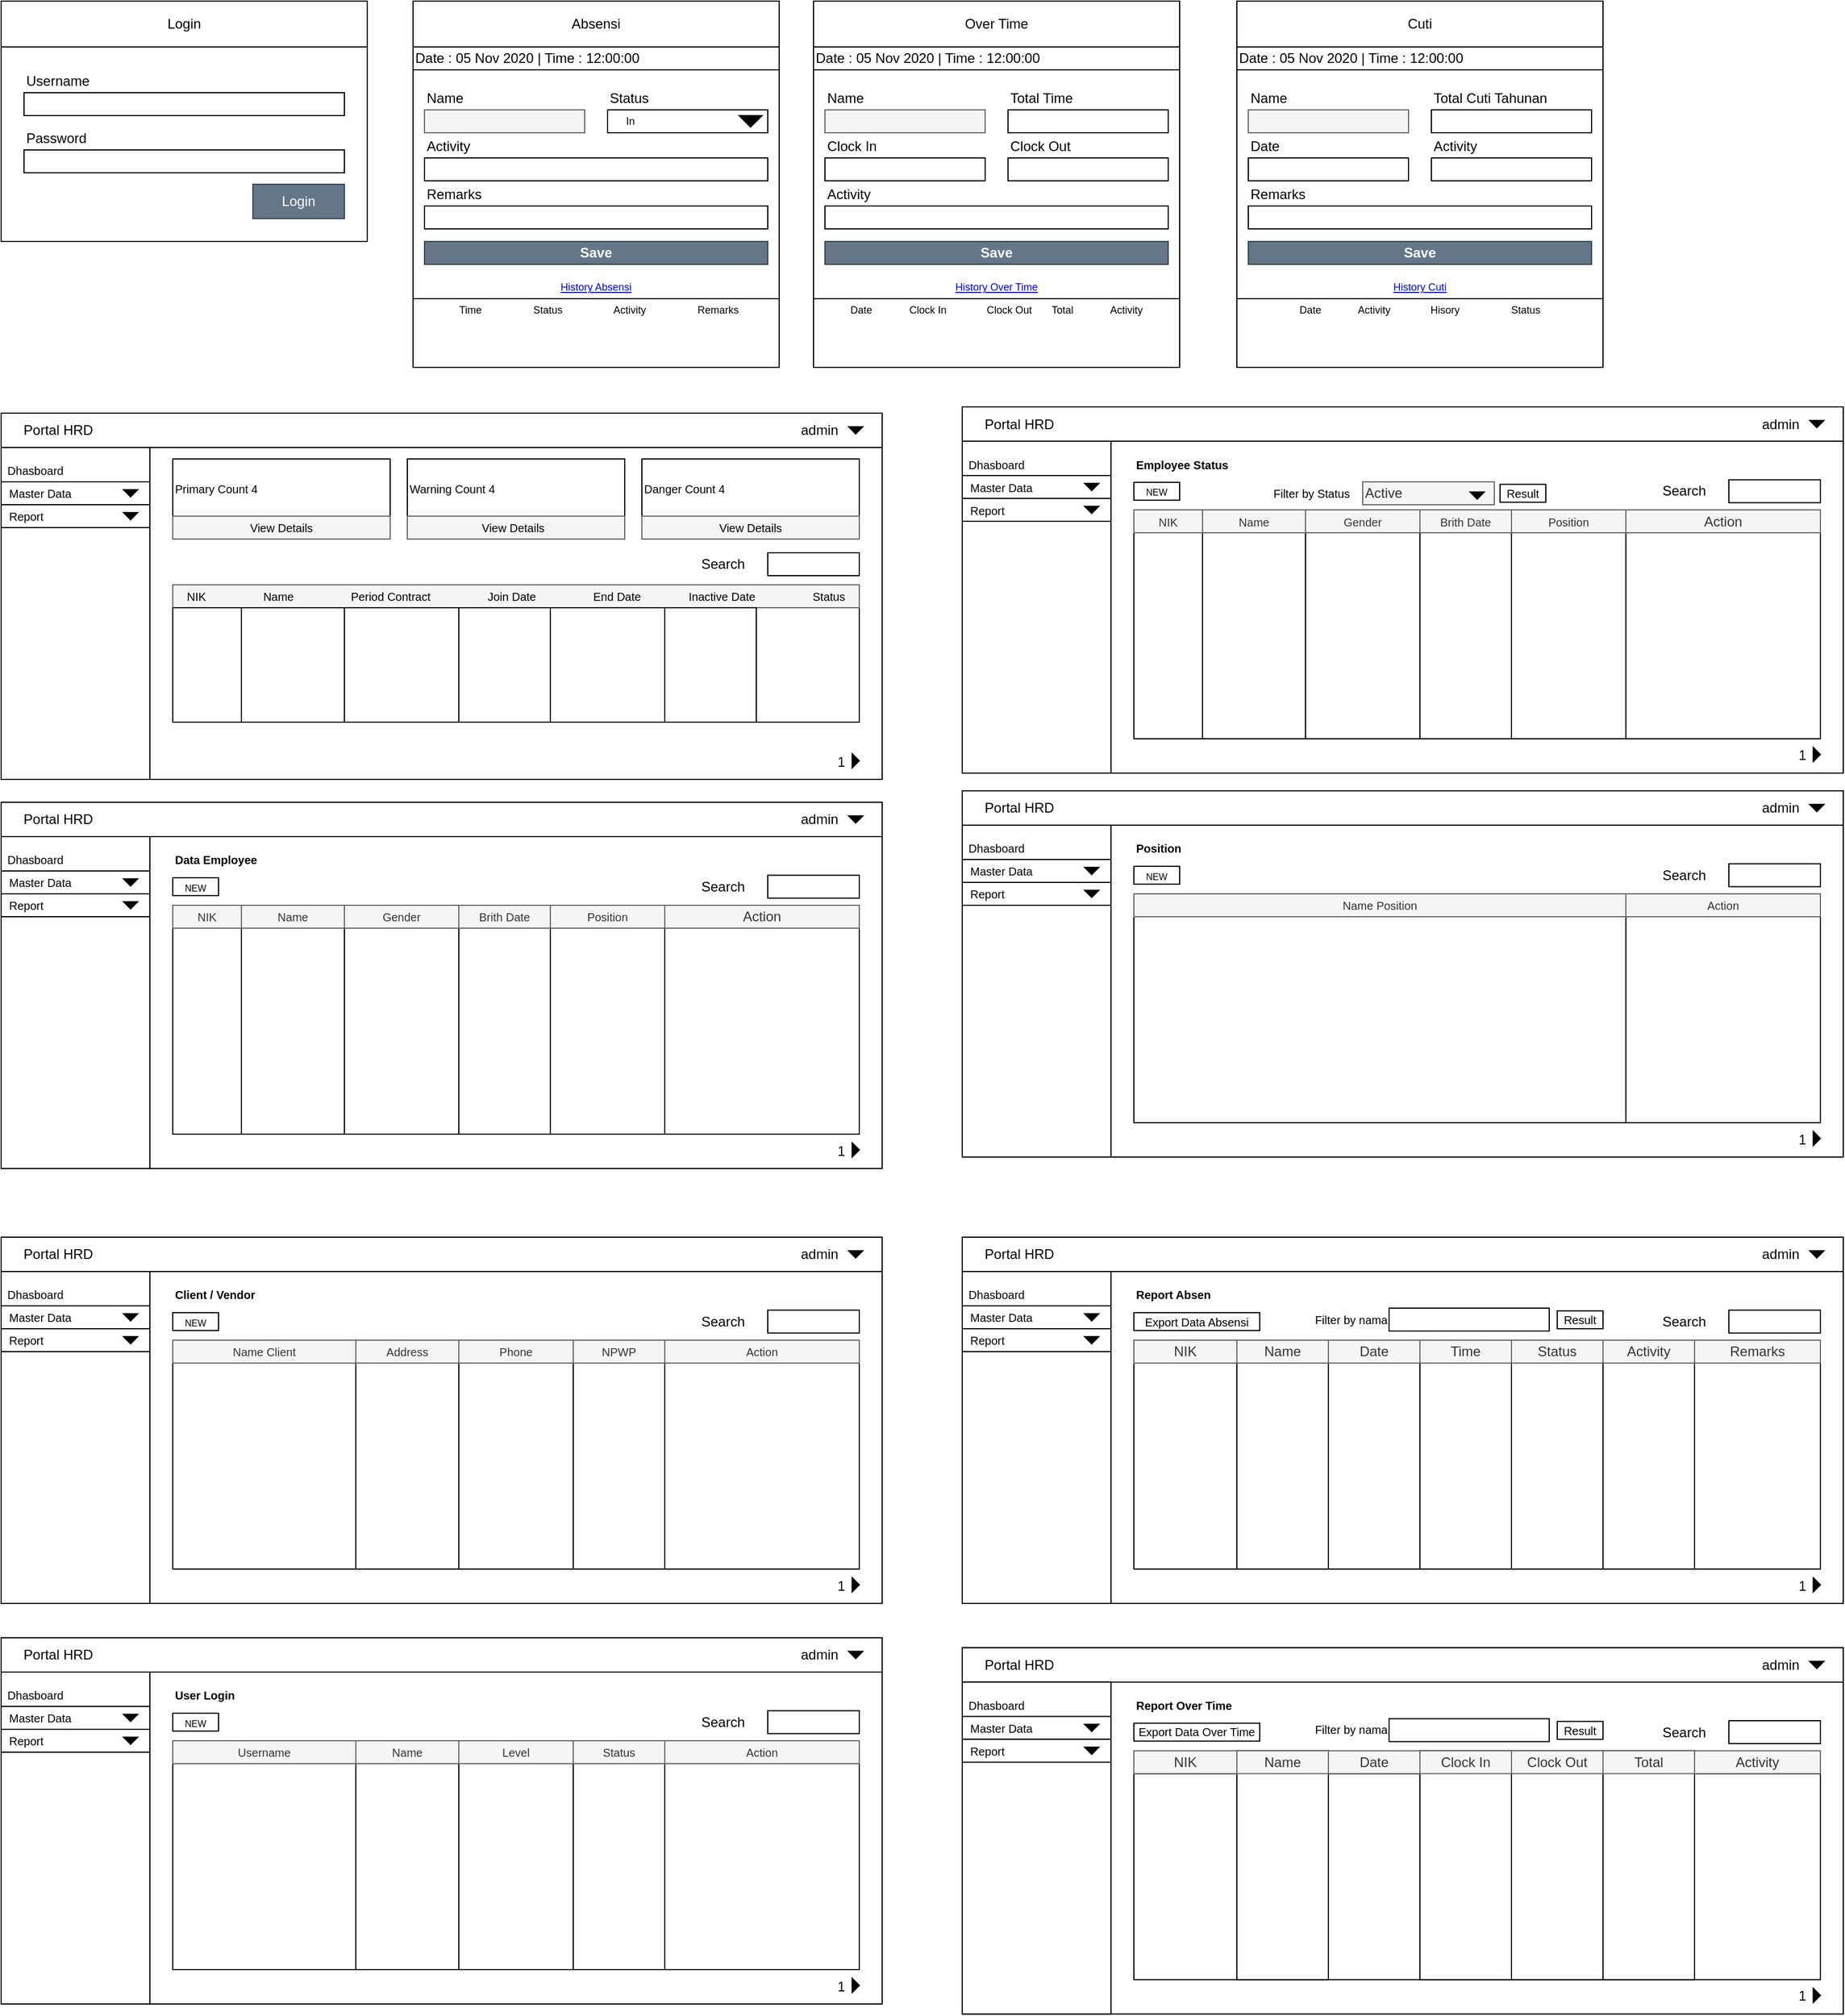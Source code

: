 <mxfile version="13.8.8" type="github" pages="2">
  <diagram id="mtBHWYNByoEXzdDorYb6" name="Page-1">
    <mxGraphModel dx="1422" dy="801" grid="1" gridSize="10" guides="1" tooltips="1" connect="1" arrows="1" fold="1" page="1" pageScale="1" pageWidth="850" pageHeight="1100" math="0" shadow="0">
      <root>
        <mxCell id="0" />
        <mxCell id="1" parent="0" />
        <mxCell id="doo02vCnR_QYg1kmZy5R-2" value="" style="rounded=0;whiteSpace=wrap;html=1;" parent="1" vertex="1">
          <mxGeometry x="40" y="40" width="320" height="210" as="geometry" />
        </mxCell>
        <mxCell id="doo02vCnR_QYg1kmZy5R-4" value="" style="rounded=0;whiteSpace=wrap;html=1;" parent="1" vertex="1">
          <mxGeometry x="40" y="40" width="320" height="40" as="geometry" />
        </mxCell>
        <mxCell id="doo02vCnR_QYg1kmZy5R-5" value="Login" style="text;html=1;strokeColor=none;fillColor=none;align=center;verticalAlign=middle;whiteSpace=wrap;rounded=0;" parent="1" vertex="1">
          <mxGeometry x="180" y="50" width="40" height="20" as="geometry" />
        </mxCell>
        <mxCell id="doo02vCnR_QYg1kmZy5R-7" value="" style="rounded=0;whiteSpace=wrap;html=1;" parent="1" vertex="1">
          <mxGeometry x="60" y="120" width="280" height="20" as="geometry" />
        </mxCell>
        <mxCell id="doo02vCnR_QYg1kmZy5R-8" value="" style="rounded=0;whiteSpace=wrap;html=1;" parent="1" vertex="1">
          <mxGeometry x="60" y="170" width="280" height="20" as="geometry" />
        </mxCell>
        <mxCell id="doo02vCnR_QYg1kmZy5R-9" value="Username" style="text;html=1;strokeColor=none;fillColor=none;align=left;verticalAlign=middle;whiteSpace=wrap;rounded=0;" parent="1" vertex="1">
          <mxGeometry x="60" y="100" width="40" height="20" as="geometry" />
        </mxCell>
        <mxCell id="doo02vCnR_QYg1kmZy5R-10" value="Password" style="text;html=1;strokeColor=none;fillColor=none;align=left;verticalAlign=middle;whiteSpace=wrap;rounded=0;" parent="1" vertex="1">
          <mxGeometry x="60" y="150" width="40" height="20" as="geometry" />
        </mxCell>
        <mxCell id="doo02vCnR_QYg1kmZy5R-11" value="" style="rounded=0;whiteSpace=wrap;html=1;align=left;fillColor=#647687;strokeColor=#314354;fontColor=#ffffff;" parent="1" vertex="1">
          <mxGeometry x="260" y="200" width="80" height="30" as="geometry" />
        </mxCell>
        <mxCell id="doo02vCnR_QYg1kmZy5R-12" value="Login" style="text;html=1;strokeColor=none;fillColor=none;align=center;verticalAlign=middle;whiteSpace=wrap;rounded=0;fontColor=#FFFFFF;" parent="1" vertex="1">
          <mxGeometry x="280" y="205" width="40" height="20" as="geometry" />
        </mxCell>
        <mxCell id="doo02vCnR_QYg1kmZy5R-13" value="" style="rounded=0;whiteSpace=wrap;html=1;" parent="1" vertex="1">
          <mxGeometry x="400" y="40" width="320" height="320" as="geometry" />
        </mxCell>
        <mxCell id="doo02vCnR_QYg1kmZy5R-14" value="" style="rounded=0;whiteSpace=wrap;html=1;" parent="1" vertex="1">
          <mxGeometry x="400" y="40" width="320" height="40" as="geometry" />
        </mxCell>
        <mxCell id="doo02vCnR_QYg1kmZy5R-15" value="Absensi" style="text;html=1;strokeColor=none;fillColor=none;align=center;verticalAlign=middle;whiteSpace=wrap;rounded=0;" parent="1" vertex="1">
          <mxGeometry x="540" y="50" width="40" height="20" as="geometry" />
        </mxCell>
        <mxCell id="doo02vCnR_QYg1kmZy5R-16" value="" style="rounded=0;whiteSpace=wrap;html=1;fillColor=#f5f5f5;strokeColor=#666666;fontColor=#333333;" parent="1" vertex="1">
          <mxGeometry x="410" y="135" width="140" height="20" as="geometry" />
        </mxCell>
        <mxCell id="doo02vCnR_QYg1kmZy5R-17" value="" style="rounded=0;whiteSpace=wrap;html=1;" parent="1" vertex="1">
          <mxGeometry x="400" y="300" width="320" height="60" as="geometry" />
        </mxCell>
        <mxCell id="doo02vCnR_QYg1kmZy5R-18" value="Name" style="text;html=1;strokeColor=none;fillColor=none;align=left;verticalAlign=middle;whiteSpace=wrap;rounded=0;" parent="1" vertex="1">
          <mxGeometry x="410" y="115" width="40" height="20" as="geometry" />
        </mxCell>
        <mxCell id="doo02vCnR_QYg1kmZy5R-19" value="Status" style="text;html=1;strokeColor=none;fillColor=none;align=left;verticalAlign=middle;whiteSpace=wrap;rounded=0;" parent="1" vertex="1">
          <mxGeometry x="570" y="115" width="40" height="20" as="geometry" />
        </mxCell>
        <mxCell id="doo02vCnR_QYg1kmZy5R-20" value="" style="rounded=0;whiteSpace=wrap;html=1;align=left;fillColor=#647687;strokeColor=#314354;fontColor=#ffffff;" parent="1" vertex="1">
          <mxGeometry x="410" y="250" width="300" height="20" as="geometry" />
        </mxCell>
        <mxCell id="doo02vCnR_QYg1kmZy5R-21" value="Save" style="text;html=1;strokeColor=none;fillColor=none;align=center;verticalAlign=middle;whiteSpace=wrap;rounded=0;fontColor=#FFFFFF;fontStyle=1" parent="1" vertex="1">
          <mxGeometry x="540" y="250" width="40" height="20" as="geometry" />
        </mxCell>
        <mxCell id="doo02vCnR_QYg1kmZy5R-22" value="" style="rounded=0;whiteSpace=wrap;html=1;align=left;" parent="1" vertex="1">
          <mxGeometry x="400" y="80" width="320" height="20" as="geometry" />
        </mxCell>
        <mxCell id="doo02vCnR_QYg1kmZy5R-23" value="&lt;div&gt;Date : 05 Nov 2020 | Time : 12:00:00&lt;br&gt;&lt;/div&gt;" style="text;html=1;strokeColor=none;fillColor=none;align=left;verticalAlign=middle;whiteSpace=wrap;rounded=0;" parent="1" vertex="1">
          <mxGeometry x="400" y="80" width="320" height="20" as="geometry" />
        </mxCell>
        <mxCell id="doo02vCnR_QYg1kmZy5R-24" value="" style="rounded=0;whiteSpace=wrap;html=1;" parent="1" vertex="1">
          <mxGeometry x="570" y="135" width="140" height="20" as="geometry" />
        </mxCell>
        <mxCell id="doo02vCnR_QYg1kmZy5R-25" value="" style="rounded=0;whiteSpace=wrap;html=1;" parent="1" vertex="1">
          <mxGeometry x="410" y="177" width="300" height="20" as="geometry" />
        </mxCell>
        <mxCell id="doo02vCnR_QYg1kmZy5R-26" value="Activity" style="text;html=1;strokeColor=none;fillColor=none;align=left;verticalAlign=middle;whiteSpace=wrap;rounded=0;" parent="1" vertex="1">
          <mxGeometry x="410" y="157" width="40" height="20" as="geometry" />
        </mxCell>
        <mxCell id="doo02vCnR_QYg1kmZy5R-27" value="" style="rounded=0;whiteSpace=wrap;html=1;" parent="1" vertex="1">
          <mxGeometry x="410" y="219" width="300" height="20" as="geometry" />
        </mxCell>
        <mxCell id="doo02vCnR_QYg1kmZy5R-28" value="Remarks" style="text;html=1;strokeColor=none;fillColor=none;align=left;verticalAlign=middle;whiteSpace=wrap;rounded=0;" parent="1" vertex="1">
          <mxGeometry x="410" y="199" width="40" height="20" as="geometry" />
        </mxCell>
        <mxCell id="doo02vCnR_QYg1kmZy5R-29" value="&lt;div class=&quot;small&quot;&gt;&lt;a&gt;History Absensi&lt;/a&gt;&lt;/div&gt;" style="text;html=1;strokeColor=none;fillColor=none;align=center;verticalAlign=middle;whiteSpace=wrap;rounded=0;fontSize=9;" parent="1" vertex="1">
          <mxGeometry x="400" y="280" width="320" height="20" as="geometry" />
        </mxCell>
        <mxCell id="doo02vCnR_QYg1kmZy5R-30" value="Time&amp;nbsp;&amp;nbsp;&amp;nbsp;&amp;nbsp;&amp;nbsp;&amp;nbsp;&amp;nbsp;&amp;nbsp;&amp;nbsp;&amp;nbsp;&amp;nbsp;&amp;nbsp;&amp;nbsp;&amp;nbsp;&amp;nbsp;&amp;nbsp;&amp;nbsp; Status&amp;nbsp;&amp;nbsp;&amp;nbsp;&amp;nbsp;&amp;nbsp;&amp;nbsp;&amp;nbsp;&amp;nbsp;&amp;nbsp;&amp;nbsp;&amp;nbsp;&amp;nbsp;&amp;nbsp;&amp;nbsp;&amp;nbsp;&amp;nbsp;&amp;nbsp; Activity&amp;nbsp;&amp;nbsp;&amp;nbsp;&amp;nbsp;&amp;nbsp;&amp;nbsp;&amp;nbsp;&amp;nbsp;&amp;nbsp;&amp;nbsp;&amp;nbsp;&amp;nbsp;&amp;nbsp;&amp;nbsp;&amp;nbsp;&amp;nbsp;&amp;nbsp; Remarks" style="text;html=1;strokeColor=none;fillColor=none;align=center;verticalAlign=middle;whiteSpace=wrap;rounded=0;fontSize=9;fontColor=#000000;" parent="1" vertex="1">
          <mxGeometry x="405" y="300" width="315" height="20" as="geometry" />
        </mxCell>
        <mxCell id="doo02vCnR_QYg1kmZy5R-31" value="" style="rounded=0;whiteSpace=wrap;html=1;" parent="1" vertex="1">
          <mxGeometry x="750" y="40" width="320" height="320" as="geometry" />
        </mxCell>
        <mxCell id="doo02vCnR_QYg1kmZy5R-32" value="" style="rounded=0;whiteSpace=wrap;html=1;" parent="1" vertex="1">
          <mxGeometry x="750" y="40" width="320" height="40" as="geometry" />
        </mxCell>
        <mxCell id="doo02vCnR_QYg1kmZy5R-33" value="Over Time" style="text;html=1;strokeColor=none;fillColor=none;align=center;verticalAlign=middle;whiteSpace=wrap;rounded=0;" parent="1" vertex="1">
          <mxGeometry x="870" y="50" width="80" height="20" as="geometry" />
        </mxCell>
        <mxCell id="doo02vCnR_QYg1kmZy5R-34" value="" style="rounded=0;whiteSpace=wrap;html=1;fillColor=#f5f5f5;strokeColor=#666666;fontColor=#333333;" parent="1" vertex="1">
          <mxGeometry x="760" y="135" width="140" height="20" as="geometry" />
        </mxCell>
        <mxCell id="doo02vCnR_QYg1kmZy5R-35" value="" style="rounded=0;whiteSpace=wrap;html=1;" parent="1" vertex="1">
          <mxGeometry x="750" y="300" width="320" height="60" as="geometry" />
        </mxCell>
        <mxCell id="doo02vCnR_QYg1kmZy5R-36" value="Name" style="text;html=1;strokeColor=none;fillColor=none;align=left;verticalAlign=middle;whiteSpace=wrap;rounded=0;" parent="1" vertex="1">
          <mxGeometry x="760" y="115" width="40" height="20" as="geometry" />
        </mxCell>
        <mxCell id="doo02vCnR_QYg1kmZy5R-37" value="Total Time" style="text;html=1;strokeColor=none;fillColor=none;align=left;verticalAlign=middle;whiteSpace=wrap;rounded=0;" parent="1" vertex="1">
          <mxGeometry x="920" y="115" width="70" height="20" as="geometry" />
        </mxCell>
        <mxCell id="doo02vCnR_QYg1kmZy5R-38" value="" style="rounded=0;whiteSpace=wrap;html=1;align=left;fillColor=#647687;strokeColor=#314354;fontColor=#ffffff;" parent="1" vertex="1">
          <mxGeometry x="760" y="250" width="300" height="20" as="geometry" />
        </mxCell>
        <mxCell id="doo02vCnR_QYg1kmZy5R-39" value="Save" style="text;html=1;strokeColor=none;fillColor=none;align=center;verticalAlign=middle;whiteSpace=wrap;rounded=0;fontColor=#FFFFFF;fontStyle=1" parent="1" vertex="1">
          <mxGeometry x="890" y="250" width="40" height="20" as="geometry" />
        </mxCell>
        <mxCell id="doo02vCnR_QYg1kmZy5R-40" value="" style="rounded=0;whiteSpace=wrap;html=1;align=left;" parent="1" vertex="1">
          <mxGeometry x="750" y="80" width="320" height="20" as="geometry" />
        </mxCell>
        <mxCell id="doo02vCnR_QYg1kmZy5R-41" value="&lt;div&gt;Date : 05 Nov 2020 | Time : 12:00:00&lt;br&gt;&lt;/div&gt;" style="text;html=1;strokeColor=none;fillColor=none;align=left;verticalAlign=middle;whiteSpace=wrap;rounded=0;" parent="1" vertex="1">
          <mxGeometry x="750" y="80" width="320" height="20" as="geometry" />
        </mxCell>
        <mxCell id="doo02vCnR_QYg1kmZy5R-42" value="" style="rounded=0;whiteSpace=wrap;html=1;" parent="1" vertex="1">
          <mxGeometry x="920" y="135" width="140" height="20" as="geometry" />
        </mxCell>
        <mxCell id="doo02vCnR_QYg1kmZy5R-44" value="Clock In" style="text;html=1;strokeColor=none;fillColor=none;align=left;verticalAlign=middle;whiteSpace=wrap;rounded=0;" parent="1" vertex="1">
          <mxGeometry x="760" y="157" width="60" height="20" as="geometry" />
        </mxCell>
        <mxCell id="doo02vCnR_QYg1kmZy5R-45" value="" style="rounded=0;whiteSpace=wrap;html=1;" parent="1" vertex="1">
          <mxGeometry x="760" y="219" width="300" height="20" as="geometry" />
        </mxCell>
        <mxCell id="doo02vCnR_QYg1kmZy5R-46" value="Activity" style="text;html=1;strokeColor=none;fillColor=none;align=left;verticalAlign=middle;whiteSpace=wrap;rounded=0;" parent="1" vertex="1">
          <mxGeometry x="760" y="199" width="40" height="20" as="geometry" />
        </mxCell>
        <mxCell id="doo02vCnR_QYg1kmZy5R-47" value="&lt;div class=&quot;small&quot;&gt;&lt;a&gt;History Over Time&lt;br&gt;&lt;/a&gt;&lt;/div&gt;" style="text;html=1;strokeColor=none;fillColor=none;align=center;verticalAlign=middle;whiteSpace=wrap;rounded=0;fontSize=9;" parent="1" vertex="1">
          <mxGeometry x="750" y="280" width="320" height="20" as="geometry" />
        </mxCell>
        <mxCell id="doo02vCnR_QYg1kmZy5R-48" value="Date &amp;nbsp;&amp;nbsp;&amp;nbsp;&amp;nbsp;&amp;nbsp;&amp;nbsp;&amp;nbsp;&amp;nbsp;&amp;nbsp;&amp;nbsp;&amp;nbsp; Clock In &amp;nbsp;&amp;nbsp;&amp;nbsp;&amp;nbsp;&amp;nbsp;&amp;nbsp;&amp;nbsp;&amp;nbsp;&amp;nbsp;&amp;nbsp;&amp;nbsp;&amp;nbsp; Clock Out &amp;nbsp; &amp;nbsp; &amp;nbsp; Total &amp;nbsp;&amp;nbsp;&amp;nbsp;&amp;nbsp;&amp;nbsp;&amp;nbsp;&amp;nbsp;&amp;nbsp;&amp;nbsp;&amp;nbsp;&amp;nbsp; Activity" style="text;html=1;strokeColor=none;fillColor=none;align=center;verticalAlign=middle;whiteSpace=wrap;rounded=0;fontSize=9;fontColor=#000000;" parent="1" vertex="1">
          <mxGeometry x="750" y="300" width="320" height="20" as="geometry" />
        </mxCell>
        <mxCell id="doo02vCnR_QYg1kmZy5R-49" value="" style="rounded=0;whiteSpace=wrap;html=1;fontColor=#FFFFFF;fillColor=#FFFFFF;" parent="1" vertex="1">
          <mxGeometry x="760" y="177" width="140" height="20" as="geometry" />
        </mxCell>
        <mxCell id="doo02vCnR_QYg1kmZy5R-50" value="" style="rounded=0;whiteSpace=wrap;html=1;" parent="1" vertex="1">
          <mxGeometry x="920" y="177" width="140" height="20" as="geometry" />
        </mxCell>
        <mxCell id="doo02vCnR_QYg1kmZy5R-51" value="Clock Out" style="text;html=1;strokeColor=none;fillColor=none;align=left;verticalAlign=middle;whiteSpace=wrap;rounded=0;" parent="1" vertex="1">
          <mxGeometry x="920" y="157" width="60" height="20" as="geometry" />
        </mxCell>
        <mxCell id="doo02vCnR_QYg1kmZy5R-52" value="Text" style="text;html=1;strokeColor=none;fillColor=none;align=center;verticalAlign=middle;whiteSpace=wrap;rounded=0;fontSize=9;fontColor=#FFFFFF;" parent="1" vertex="1">
          <mxGeometry x="680" y="200" width="40" height="20" as="geometry" />
        </mxCell>
        <mxCell id="doo02vCnR_QYg1kmZy5R-53" value="In" style="text;html=1;strokeColor=none;fillColor=none;align=center;verticalAlign=middle;whiteSpace=wrap;rounded=0;fontSize=9;" parent="1" vertex="1">
          <mxGeometry x="570" y="135" width="40" height="20" as="geometry" />
        </mxCell>
        <mxCell id="doo02vCnR_QYg1kmZy5R-55" value="" style="triangle;whiteSpace=wrap;html=1;rotation=90;fillColor=#000000;" parent="1" vertex="1">
          <mxGeometry x="690" y="135" width="10" height="20" as="geometry" />
        </mxCell>
        <mxCell id="doo02vCnR_QYg1kmZy5R-57" value="" style="rounded=0;whiteSpace=wrap;html=1;" parent="1" vertex="1">
          <mxGeometry x="40" y="400" width="770" height="320" as="geometry" />
        </mxCell>
        <mxCell id="doo02vCnR_QYg1kmZy5R-58" value="" style="rounded=0;whiteSpace=wrap;html=1;" parent="1" vertex="1">
          <mxGeometry x="40" y="400" width="770" height="30" as="geometry" />
        </mxCell>
        <mxCell id="doo02vCnR_QYg1kmZy5R-59" value="Portal HRD" style="text;html=1;strokeColor=none;fillColor=none;align=center;verticalAlign=middle;whiteSpace=wrap;rounded=0;" parent="1" vertex="1">
          <mxGeometry x="50" y="405" width="80" height="20" as="geometry" />
        </mxCell>
        <mxCell id="doo02vCnR_QYg1kmZy5R-62" value="admin" style="text;html=1;strokeColor=none;fillColor=none;align=left;verticalAlign=middle;whiteSpace=wrap;rounded=0;" parent="1" vertex="1">
          <mxGeometry x="736.87" y="405" width="40" height="20" as="geometry" />
        </mxCell>
        <mxCell id="doo02vCnR_QYg1kmZy5R-66" value="" style="rounded=0;whiteSpace=wrap;html=1;align=left;" parent="1" vertex="1">
          <mxGeometry x="40" y="430" width="130" height="290" as="geometry" />
        </mxCell>
        <mxCell id="doo02vCnR_QYg1kmZy5R-67" value="Search" style="text;html=1;strokeColor=none;fillColor=none;align=left;verticalAlign=middle;whiteSpace=wrap;rounded=0;" parent="1" vertex="1">
          <mxGeometry x="650" y="522" width="60" height="20" as="geometry" />
        </mxCell>
        <mxCell id="doo02vCnR_QYg1kmZy5R-68" value="" style="rounded=0;whiteSpace=wrap;html=1;" parent="1" vertex="1">
          <mxGeometry x="40" y="460" width="130" height="20" as="geometry" />
        </mxCell>
        <mxCell id="doo02vCnR_QYg1kmZy5R-69" value="1" style="text;html=1;strokeColor=none;fillColor=none;align=left;verticalAlign=middle;whiteSpace=wrap;rounded=0;" parent="1" vertex="1">
          <mxGeometry x="768.74" y="694.5" width="13.13" height="20" as="geometry" />
        </mxCell>
        <mxCell id="doo02vCnR_QYg1kmZy5R-74" value="" style="rounded=0;whiteSpace=wrap;html=1;fontColor=#FFFFFF;fillColor=#FFFFFF;" parent="1" vertex="1">
          <mxGeometry x="710" y="522" width="80" height="20" as="geometry" />
        </mxCell>
        <mxCell id="doo02vCnR_QYg1kmZy5R-75" value="" style="rounded=0;whiteSpace=wrap;html=1;" parent="1" vertex="1">
          <mxGeometry x="190" y="550" width="600" height="120" as="geometry" />
        </mxCell>
        <mxCell id="doo02vCnR_QYg1kmZy5R-80" value="" style="triangle;whiteSpace=wrap;html=1;strokeColor=#000000;fillColor=#000000;fontSize=9;fontColor=#000000;align=left;rotation=90;" parent="1" vertex="1">
          <mxGeometry x="783.75" y="408.75" width="6.25" height="12.5" as="geometry" />
        </mxCell>
        <mxCell id="doo02vCnR_QYg1kmZy5R-82" value="Dhasboard" style="text;html=1;strokeColor=none;fillColor=none;align=center;verticalAlign=middle;whiteSpace=wrap;rounded=0;fontSize=10;fontColor=#000000;" parent="1" vertex="1">
          <mxGeometry x="50" y="440" width="40" height="20" as="geometry" />
        </mxCell>
        <mxCell id="doo02vCnR_QYg1kmZy5R-83" value="" style="rounded=0;whiteSpace=wrap;html=1;" parent="1" vertex="1">
          <mxGeometry x="40" y="480" width="130" height="20" as="geometry" />
        </mxCell>
        <mxCell id="doo02vCnR_QYg1kmZy5R-63" value="Master Data" style="text;html=1;strokeColor=none;fillColor=none;align=left;verticalAlign=middle;whiteSpace=wrap;rounded=0;fontSize=10;" parent="1" vertex="1">
          <mxGeometry x="45" y="460" width="70" height="20" as="geometry" />
        </mxCell>
        <mxCell id="doo02vCnR_QYg1kmZy5R-84" value="Report" style="text;html=1;strokeColor=none;fillColor=none;align=left;verticalAlign=middle;whiteSpace=wrap;rounded=0;fontSize=10;" parent="1" vertex="1">
          <mxGeometry x="45" y="480" width="70" height="20" as="geometry" />
        </mxCell>
        <mxCell id="doo02vCnR_QYg1kmZy5R-85" value="" style="triangle;whiteSpace=wrap;html=1;strokeColor=#000000;fillColor=#000000;fontSize=9;fontColor=#000000;align=left;rotation=90;" parent="1" vertex="1">
          <mxGeometry x="150" y="463.75" width="6.25" height="12.5" as="geometry" />
        </mxCell>
        <mxCell id="doo02vCnR_QYg1kmZy5R-86" value="" style="triangle;whiteSpace=wrap;html=1;strokeColor=#000000;fillColor=#000000;fontSize=9;fontColor=#000000;align=left;rotation=90;" parent="1" vertex="1">
          <mxGeometry x="150" y="483.75" width="6.25" height="12.5" as="geometry" />
        </mxCell>
        <mxCell id="doo02vCnR_QYg1kmZy5R-87" value="" style="rounded=0;whiteSpace=wrap;html=1;fontColor=#FFFFFF;fillColor=#FFFFFF;" parent="1" vertex="1">
          <mxGeometry x="190" y="440" width="140" height="70" as="geometry" />
        </mxCell>
        <mxCell id="doo02vCnR_QYg1kmZy5R-88" value="" style="rounded=0;whiteSpace=wrap;html=1;fontColor=#FFFFFF;fillColor=#FFFFFF;" parent="1" vertex="1">
          <mxGeometry x="190" y="440" width="190" height="70" as="geometry" />
        </mxCell>
        <mxCell id="doo02vCnR_QYg1kmZy5R-89" value="" style="rounded=0;whiteSpace=wrap;html=1;fontColor=#FFFFFF;fillColor=#FFFFFF;" parent="1" vertex="1">
          <mxGeometry x="395" y="440" width="190" height="70" as="geometry" />
        </mxCell>
        <mxCell id="doo02vCnR_QYg1kmZy5R-90" value="" style="rounded=0;whiteSpace=wrap;html=1;fontColor=#FFFFFF;fillColor=#FFFFFF;" parent="1" vertex="1">
          <mxGeometry x="600" y="440" width="190" height="70" as="geometry" />
        </mxCell>
        <mxCell id="doo02vCnR_QYg1kmZy5R-91" value="" style="rounded=0;whiteSpace=wrap;html=1;fillColor=#f5f5f5;strokeColor=#666666;fontColor=#333333;" parent="1" vertex="1">
          <mxGeometry x="190" y="490" width="190" height="20" as="geometry" />
        </mxCell>
        <mxCell id="doo02vCnR_QYg1kmZy5R-93" value="" style="rounded=0;whiteSpace=wrap;html=1;fillColor=#f5f5f5;strokeColor=#666666;fontColor=#333333;" parent="1" vertex="1">
          <mxGeometry x="600" y="490" width="190" height="20" as="geometry" />
        </mxCell>
        <mxCell id="doo02vCnR_QYg1kmZy5R-94" value="View Details" style="text;html=1;strokeColor=none;fillColor=none;align=center;verticalAlign=middle;whiteSpace=wrap;rounded=0;fontSize=10;fontColor=#000000;" parent="1" vertex="1">
          <mxGeometry x="190" y="490" width="190" height="20" as="geometry" />
        </mxCell>
        <mxCell id="doo02vCnR_QYg1kmZy5R-96" value="View Details" style="text;html=1;strokeColor=none;fillColor=none;align=center;verticalAlign=middle;whiteSpace=wrap;rounded=0;fontSize=10;fontColor=#000000;" parent="1" vertex="1">
          <mxGeometry x="600" y="490" width="190" height="20" as="geometry" />
        </mxCell>
        <mxCell id="doo02vCnR_QYg1kmZy5R-98" value="" style="rounded=0;whiteSpace=wrap;html=1;fillColor=#f5f5f5;strokeColor=#666666;fontColor=#333333;" parent="1" vertex="1">
          <mxGeometry x="395" y="490" width="190" height="20" as="geometry" />
        </mxCell>
        <mxCell id="doo02vCnR_QYg1kmZy5R-95" value="View Details" style="text;html=1;strokeColor=none;fillColor=none;align=center;verticalAlign=middle;whiteSpace=wrap;rounded=0;fontSize=10;fontColor=#000000;" parent="1" vertex="1">
          <mxGeometry x="395" y="490" width="185" height="20" as="geometry" />
        </mxCell>
        <mxCell id="doo02vCnR_QYg1kmZy5R-99" value="Primary Count 4" style="text;html=1;strokeColor=none;fillColor=none;align=left;verticalAlign=middle;whiteSpace=wrap;rounded=0;fontSize=10;fontColor=#000000;" parent="1" vertex="1">
          <mxGeometry x="190" y="456.25" width="100" height="20" as="geometry" />
        </mxCell>
        <mxCell id="doo02vCnR_QYg1kmZy5R-100" value="Warning Count 4" style="text;html=1;strokeColor=none;fillColor=none;align=left;verticalAlign=middle;whiteSpace=wrap;rounded=0;fontSize=10;fontColor=#000000;" parent="1" vertex="1">
          <mxGeometry x="395" y="456.25" width="100" height="20" as="geometry" />
        </mxCell>
        <mxCell id="doo02vCnR_QYg1kmZy5R-101" value="Danger Count 4" style="text;html=1;strokeColor=none;fillColor=none;align=left;verticalAlign=middle;whiteSpace=wrap;rounded=0;fontSize=10;fontColor=#000000;" parent="1" vertex="1">
          <mxGeometry x="600" y="456.25" width="100" height="20" as="geometry" />
        </mxCell>
        <mxCell id="doo02vCnR_QYg1kmZy5R-60" value="" style="rounded=0;whiteSpace=wrap;html=1;fillColor=#f5f5f5;strokeColor=#666666;fontColor=#333333;" parent="1" vertex="1">
          <mxGeometry x="190" y="550" width="600" height="20" as="geometry" />
        </mxCell>
        <mxCell id="doo02vCnR_QYg1kmZy5R-103" value="NIK&amp;nbsp;&amp;nbsp;&amp;nbsp;&amp;nbsp;&amp;nbsp;&amp;nbsp;&amp;nbsp;&amp;nbsp;&amp;nbsp;&amp;nbsp;&amp;nbsp;&amp;nbsp;&amp;nbsp;&amp;nbsp;&amp;nbsp; &amp;nbsp; Name&amp;nbsp;&amp;nbsp;&amp;nbsp;&amp;nbsp;&amp;nbsp;&amp;nbsp;&amp;nbsp;&amp;nbsp;&amp;nbsp;&amp;nbsp;&amp;nbsp;&amp;nbsp;&amp;nbsp;&amp;nbsp;&amp;nbsp; &amp;nbsp; Period Contract &amp;nbsp;&amp;nbsp;&amp;nbsp;&amp;nbsp;&amp;nbsp;&amp;nbsp;&amp;nbsp;&amp;nbsp;&amp;nbsp;&amp;nbsp;&amp;nbsp;&amp;nbsp;&amp;nbsp;&amp;nbsp;&amp;nbsp;&amp;nbsp; Join Date &amp;nbsp;&amp;nbsp;&amp;nbsp;&amp;nbsp;&amp;nbsp;&amp;nbsp;&amp;nbsp;&amp;nbsp;&amp;nbsp;&amp;nbsp;&amp;nbsp;&amp;nbsp;&amp;nbsp;&amp;nbsp;&amp;nbsp;&amp;nbsp; End Date &amp;nbsp;&amp;nbsp;&amp;nbsp;&amp;nbsp;&amp;nbsp;&amp;nbsp;&amp;nbsp;&amp;nbsp;&amp;nbsp;&amp;nbsp;&amp;nbsp;&amp;nbsp;&amp;nbsp; Inactive Date&amp;nbsp;&amp;nbsp;&amp;nbsp;&amp;nbsp;&amp;nbsp;&amp;nbsp;&amp;nbsp;&amp;nbsp;&amp;nbsp;&amp;nbsp;&amp;nbsp;&amp;nbsp;&amp;nbsp;&amp;nbsp;&amp;nbsp; &amp;nbsp; Status" style="text;html=1;strokeColor=none;fillColor=none;align=center;verticalAlign=middle;whiteSpace=wrap;rounded=0;fontSize=10;fontColor=#000000;" parent="1" vertex="1">
          <mxGeometry x="190" y="550" width="600" height="20" as="geometry" />
        </mxCell>
        <mxCell id="doo02vCnR_QYg1kmZy5R-70" value="" style="rounded=0;whiteSpace=wrap;html=1;" parent="1" vertex="1">
          <mxGeometry x="190" y="570" width="60" height="100" as="geometry" />
        </mxCell>
        <mxCell id="doo02vCnR_QYg1kmZy5R-106" value="" style="rounded=0;whiteSpace=wrap;html=1;" parent="1" vertex="1">
          <mxGeometry x="250" y="570" width="90" height="100" as="geometry" />
        </mxCell>
        <mxCell id="doo02vCnR_QYg1kmZy5R-107" value="" style="rounded=0;whiteSpace=wrap;html=1;" parent="1" vertex="1">
          <mxGeometry x="340" y="570" width="100" height="100" as="geometry" />
        </mxCell>
        <mxCell id="doo02vCnR_QYg1kmZy5R-108" value="" style="rounded=0;whiteSpace=wrap;html=1;" parent="1" vertex="1">
          <mxGeometry x="440" y="570" width="80" height="100" as="geometry" />
        </mxCell>
        <mxCell id="doo02vCnR_QYg1kmZy5R-110" value="" style="rounded=0;whiteSpace=wrap;html=1;" parent="1" vertex="1">
          <mxGeometry x="520" y="570" width="100" height="100" as="geometry" />
        </mxCell>
        <mxCell id="doo02vCnR_QYg1kmZy5R-111" value="" style="rounded=0;whiteSpace=wrap;html=1;" parent="1" vertex="1">
          <mxGeometry x="620" y="570" width="80" height="100" as="geometry" />
        </mxCell>
        <mxCell id="doo02vCnR_QYg1kmZy5R-113" value="" style="triangle;whiteSpace=wrap;html=1;strokeColor=#000000;fillColor=#000000;fontSize=9;fontColor=#000000;align=left;rotation=0;" parent="1" vertex="1">
          <mxGeometry x="783.75" y="697.5" width="6.25" height="12.5" as="geometry" />
        </mxCell>
        <mxCell id="s16VTZpKI4ElWL9KKgv6-1" value="" style="rounded=0;whiteSpace=wrap;html=1;" parent="1" vertex="1">
          <mxGeometry x="40" y="740" width="770" height="320" as="geometry" />
        </mxCell>
        <mxCell id="s16VTZpKI4ElWL9KKgv6-2" value="" style="rounded=0;whiteSpace=wrap;html=1;" parent="1" vertex="1">
          <mxGeometry x="40" y="740" width="770" height="30" as="geometry" />
        </mxCell>
        <mxCell id="s16VTZpKI4ElWL9KKgv6-3" value="Portal HRD" style="text;html=1;strokeColor=none;fillColor=none;align=center;verticalAlign=middle;whiteSpace=wrap;rounded=0;" parent="1" vertex="1">
          <mxGeometry x="50" y="745" width="80" height="20" as="geometry" />
        </mxCell>
        <mxCell id="s16VTZpKI4ElWL9KKgv6-4" value="admin" style="text;html=1;strokeColor=none;fillColor=none;align=left;verticalAlign=middle;whiteSpace=wrap;rounded=0;" parent="1" vertex="1">
          <mxGeometry x="736.87" y="745" width="40" height="20" as="geometry" />
        </mxCell>
        <mxCell id="s16VTZpKI4ElWL9KKgv6-5" value="" style="rounded=0;whiteSpace=wrap;html=1;align=left;" parent="1" vertex="1">
          <mxGeometry x="40" y="770" width="130" height="290" as="geometry" />
        </mxCell>
        <mxCell id="s16VTZpKI4ElWL9KKgv6-6" value="Search" style="text;html=1;strokeColor=none;fillColor=none;align=left;verticalAlign=middle;whiteSpace=wrap;rounded=0;" parent="1" vertex="1">
          <mxGeometry x="650" y="803.75" width="60" height="20" as="geometry" />
        </mxCell>
        <mxCell id="s16VTZpKI4ElWL9KKgv6-7" value="" style="rounded=0;whiteSpace=wrap;html=1;" parent="1" vertex="1">
          <mxGeometry x="40" y="800" width="130" height="20" as="geometry" />
        </mxCell>
        <mxCell id="s16VTZpKI4ElWL9KKgv6-8" value="1" style="text;html=1;strokeColor=none;fillColor=none;align=left;verticalAlign=middle;whiteSpace=wrap;rounded=0;" parent="1" vertex="1">
          <mxGeometry x="768.74" y="1034.5" width="13.13" height="20" as="geometry" />
        </mxCell>
        <mxCell id="s16VTZpKI4ElWL9KKgv6-9" value="" style="rounded=0;whiteSpace=wrap;html=1;fontColor=#FFFFFF;fillColor=#FFFFFF;" parent="1" vertex="1">
          <mxGeometry x="710" y="803.75" width="80" height="20" as="geometry" />
        </mxCell>
        <mxCell id="s16VTZpKI4ElWL9KKgv6-10" value="" style="rounded=0;whiteSpace=wrap;html=1;" parent="1" vertex="1">
          <mxGeometry x="190" y="850" width="600" height="180" as="geometry" />
        </mxCell>
        <mxCell id="s16VTZpKI4ElWL9KKgv6-11" value="" style="triangle;whiteSpace=wrap;html=1;strokeColor=#000000;fillColor=#000000;fontSize=9;fontColor=#000000;align=left;rotation=90;" parent="1" vertex="1">
          <mxGeometry x="783.75" y="748.75" width="6.25" height="12.5" as="geometry" />
        </mxCell>
        <mxCell id="s16VTZpKI4ElWL9KKgv6-12" value="Dhasboard" style="text;html=1;strokeColor=none;fillColor=none;align=center;verticalAlign=middle;whiteSpace=wrap;rounded=0;fontSize=10;fontColor=#000000;" parent="1" vertex="1">
          <mxGeometry x="50" y="780" width="40" height="20" as="geometry" />
        </mxCell>
        <mxCell id="s16VTZpKI4ElWL9KKgv6-13" value="" style="rounded=0;whiteSpace=wrap;html=1;" parent="1" vertex="1">
          <mxGeometry x="40" y="820" width="130" height="20" as="geometry" />
        </mxCell>
        <mxCell id="s16VTZpKI4ElWL9KKgv6-14" value="Master Data" style="text;html=1;strokeColor=none;fillColor=none;align=left;verticalAlign=middle;whiteSpace=wrap;rounded=0;fontSize=10;" parent="1" vertex="1">
          <mxGeometry x="45" y="800" width="70" height="20" as="geometry" />
        </mxCell>
        <mxCell id="s16VTZpKI4ElWL9KKgv6-15" value="Report" style="text;html=1;strokeColor=none;fillColor=none;align=left;verticalAlign=middle;whiteSpace=wrap;rounded=0;fontSize=10;" parent="1" vertex="1">
          <mxGeometry x="45" y="820" width="70" height="20" as="geometry" />
        </mxCell>
        <mxCell id="s16VTZpKI4ElWL9KKgv6-16" value="" style="triangle;whiteSpace=wrap;html=1;strokeColor=#000000;fillColor=#000000;fontSize=9;fontColor=#000000;align=left;rotation=90;" parent="1" vertex="1">
          <mxGeometry x="150" y="803.75" width="6.25" height="12.5" as="geometry" />
        </mxCell>
        <mxCell id="s16VTZpKI4ElWL9KKgv6-17" value="" style="triangle;whiteSpace=wrap;html=1;strokeColor=#000000;fillColor=#000000;fontSize=9;fontColor=#000000;align=left;rotation=90;" parent="1" vertex="1">
          <mxGeometry x="150" y="823.75" width="6.25" height="12.5" as="geometry" />
        </mxCell>
        <mxCell id="s16VTZpKI4ElWL9KKgv6-33" value="" style="rounded=0;whiteSpace=wrap;html=1;" parent="1" vertex="1">
          <mxGeometry x="190" y="830" width="60" height="200" as="geometry" />
        </mxCell>
        <mxCell id="s16VTZpKI4ElWL9KKgv6-34" value="" style="rounded=0;whiteSpace=wrap;html=1;" parent="1" vertex="1">
          <mxGeometry x="250" y="830" width="90" height="200" as="geometry" />
        </mxCell>
        <mxCell id="s16VTZpKI4ElWL9KKgv6-35" value="" style="rounded=0;whiteSpace=wrap;html=1;" parent="1" vertex="1">
          <mxGeometry x="340" y="830" width="100" height="200" as="geometry" />
        </mxCell>
        <mxCell id="s16VTZpKI4ElWL9KKgv6-36" value="" style="rounded=0;whiteSpace=wrap;html=1;" parent="1" vertex="1">
          <mxGeometry x="440" y="830" width="80" height="200" as="geometry" />
        </mxCell>
        <mxCell id="s16VTZpKI4ElWL9KKgv6-37" value="" style="rounded=0;whiteSpace=wrap;html=1;" parent="1" vertex="1">
          <mxGeometry x="520" y="830" width="100" height="200" as="geometry" />
        </mxCell>
        <mxCell id="s16VTZpKI4ElWL9KKgv6-39" value="" style="triangle;whiteSpace=wrap;html=1;strokeColor=#000000;fillColor=#000000;fontSize=9;fontColor=#000000;align=left;rotation=0;" parent="1" vertex="1">
          <mxGeometry x="783.75" y="1037.5" width="6.25" height="12.5" as="geometry" />
        </mxCell>
        <mxCell id="s16VTZpKI4ElWL9KKgv6-40" value="&lt;font style=&quot;font-size: 8px&quot;&gt;NEW&lt;/font&gt;" style="rounded=0;whiteSpace=wrap;html=1;fontSize=10;" parent="1" vertex="1">
          <mxGeometry x="190" y="805.93" width="40" height="15.63" as="geometry" />
        </mxCell>
        <mxCell id="s16VTZpKI4ElWL9KKgv6-31" value="&lt;font style=&quot;font-size: 10px&quot;&gt;NIK&lt;/font&gt;" style="rounded=0;whiteSpace=wrap;html=1;fillColor=#f5f5f5;strokeColor=#666666;fontColor=#333333;" parent="1" vertex="1">
          <mxGeometry x="190" y="830" width="60" height="20" as="geometry" />
        </mxCell>
        <mxCell id="s16VTZpKI4ElWL9KKgv6-41" value="&lt;font style=&quot;font-size: 10px&quot;&gt;Name&lt;/font&gt;" style="rounded=0;whiteSpace=wrap;html=1;fillColor=#f5f5f5;strokeColor=#666666;fontColor=#333333;" parent="1" vertex="1">
          <mxGeometry x="250" y="830" width="90" height="20" as="geometry" />
        </mxCell>
        <mxCell id="s16VTZpKI4ElWL9KKgv6-42" value="&lt;font size=&quot;1&quot;&gt;Gender&lt;/font&gt;" style="rounded=0;whiteSpace=wrap;html=1;fillColor=#f5f5f5;strokeColor=#666666;fontColor=#333333;" parent="1" vertex="1">
          <mxGeometry x="340" y="830" width="100" height="20" as="geometry" />
        </mxCell>
        <mxCell id="s16VTZpKI4ElWL9KKgv6-43" value="&lt;font style=&quot;font-size: 10px&quot;&gt;Brith Date&lt;br&gt;&lt;/font&gt;" style="rounded=0;whiteSpace=wrap;html=1;fillColor=#f5f5f5;strokeColor=#666666;fontColor=#333333;" parent="1" vertex="1">
          <mxGeometry x="440" y="830" width="80" height="20" as="geometry" />
        </mxCell>
        <mxCell id="s16VTZpKI4ElWL9KKgv6-44" value="&lt;font style=&quot;font-size: 10px&quot;&gt;Position&lt;/font&gt;" style="rounded=0;whiteSpace=wrap;html=1;fillColor=#f5f5f5;strokeColor=#666666;fontColor=#333333;" parent="1" vertex="1">
          <mxGeometry x="520" y="830" width="100" height="20" as="geometry" />
        </mxCell>
        <mxCell id="s16VTZpKI4ElWL9KKgv6-45" value="Action" style="rounded=0;whiteSpace=wrap;html=1;fillColor=#f5f5f5;strokeColor=#666666;fontColor=#333333;" parent="1" vertex="1">
          <mxGeometry x="620" y="830" width="170" height="20" as="geometry" />
        </mxCell>
        <mxCell id="s16VTZpKI4ElWL9KKgv6-47" value="Data Employee" style="text;html=1;strokeColor=none;fillColor=none;align=left;verticalAlign=middle;whiteSpace=wrap;rounded=0;fontSize=10;fontStyle=1" parent="1" vertex="1">
          <mxGeometry x="190" y="780" width="100" height="20" as="geometry" />
        </mxCell>
        <mxCell id="s16VTZpKI4ElWL9KKgv6-48" value="" style="rounded=0;whiteSpace=wrap;html=1;" parent="1" vertex="1">
          <mxGeometry x="880" y="394.5" width="770" height="320" as="geometry" />
        </mxCell>
        <mxCell id="s16VTZpKI4ElWL9KKgv6-49" value="" style="rounded=0;whiteSpace=wrap;html=1;" parent="1" vertex="1">
          <mxGeometry x="880" y="394.5" width="770" height="30" as="geometry" />
        </mxCell>
        <mxCell id="s16VTZpKI4ElWL9KKgv6-50" value="Portal HRD" style="text;html=1;strokeColor=none;fillColor=none;align=center;verticalAlign=middle;whiteSpace=wrap;rounded=0;" parent="1" vertex="1">
          <mxGeometry x="890" y="399.5" width="80" height="20" as="geometry" />
        </mxCell>
        <mxCell id="s16VTZpKI4ElWL9KKgv6-51" value="admin" style="text;html=1;strokeColor=none;fillColor=none;align=left;verticalAlign=middle;whiteSpace=wrap;rounded=0;" parent="1" vertex="1">
          <mxGeometry x="1576.87" y="399.5" width="40" height="20" as="geometry" />
        </mxCell>
        <mxCell id="s16VTZpKI4ElWL9KKgv6-52" value="" style="rounded=0;whiteSpace=wrap;html=1;align=left;" parent="1" vertex="1">
          <mxGeometry x="880" y="424.5" width="130" height="290" as="geometry" />
        </mxCell>
        <mxCell id="s16VTZpKI4ElWL9KKgv6-53" value="Search" style="text;html=1;strokeColor=none;fillColor=none;align=left;verticalAlign=middle;whiteSpace=wrap;rounded=0;" parent="1" vertex="1">
          <mxGeometry x="1490" y="458.25" width="60" height="20" as="geometry" />
        </mxCell>
        <mxCell id="s16VTZpKI4ElWL9KKgv6-54" value="" style="rounded=0;whiteSpace=wrap;html=1;" parent="1" vertex="1">
          <mxGeometry x="880" y="454.5" width="130" height="20" as="geometry" />
        </mxCell>
        <mxCell id="s16VTZpKI4ElWL9KKgv6-55" value="1" style="text;html=1;strokeColor=none;fillColor=none;align=left;verticalAlign=middle;whiteSpace=wrap;rounded=0;" parent="1" vertex="1">
          <mxGeometry x="1608.74" y="689" width="13.13" height="20" as="geometry" />
        </mxCell>
        <mxCell id="s16VTZpKI4ElWL9KKgv6-56" value="" style="rounded=0;whiteSpace=wrap;html=1;fontColor=#FFFFFF;fillColor=#FFFFFF;" parent="1" vertex="1">
          <mxGeometry x="1550" y="458.25" width="80" height="20" as="geometry" />
        </mxCell>
        <mxCell id="s16VTZpKI4ElWL9KKgv6-57" value="" style="rounded=0;whiteSpace=wrap;html=1;" parent="1" vertex="1">
          <mxGeometry x="1030" y="504.5" width="600" height="180" as="geometry" />
        </mxCell>
        <mxCell id="s16VTZpKI4ElWL9KKgv6-58" value="" style="triangle;whiteSpace=wrap;html=1;strokeColor=#000000;fillColor=#000000;fontSize=9;fontColor=#000000;align=left;rotation=90;" parent="1" vertex="1">
          <mxGeometry x="1623.75" y="403.25" width="6.25" height="12.5" as="geometry" />
        </mxCell>
        <mxCell id="s16VTZpKI4ElWL9KKgv6-59" value="Dhasboard" style="text;html=1;strokeColor=none;fillColor=none;align=center;verticalAlign=middle;whiteSpace=wrap;rounded=0;fontSize=10;fontColor=#000000;" parent="1" vertex="1">
          <mxGeometry x="890" y="434.5" width="40" height="20" as="geometry" />
        </mxCell>
        <mxCell id="s16VTZpKI4ElWL9KKgv6-60" value="" style="rounded=0;whiteSpace=wrap;html=1;" parent="1" vertex="1">
          <mxGeometry x="880" y="474.5" width="130" height="20" as="geometry" />
        </mxCell>
        <mxCell id="s16VTZpKI4ElWL9KKgv6-61" value="Master Data" style="text;html=1;strokeColor=none;fillColor=none;align=left;verticalAlign=middle;whiteSpace=wrap;rounded=0;fontSize=10;" parent="1" vertex="1">
          <mxGeometry x="885" y="454.5" width="70" height="20" as="geometry" />
        </mxCell>
        <mxCell id="s16VTZpKI4ElWL9KKgv6-62" value="Report" style="text;html=1;strokeColor=none;fillColor=none;align=left;verticalAlign=middle;whiteSpace=wrap;rounded=0;fontSize=10;" parent="1" vertex="1">
          <mxGeometry x="885" y="474.5" width="70" height="20" as="geometry" />
        </mxCell>
        <mxCell id="s16VTZpKI4ElWL9KKgv6-63" value="" style="triangle;whiteSpace=wrap;html=1;strokeColor=#000000;fillColor=#000000;fontSize=9;fontColor=#000000;align=left;rotation=90;" parent="1" vertex="1">
          <mxGeometry x="990" y="458.25" width="6.25" height="12.5" as="geometry" />
        </mxCell>
        <mxCell id="s16VTZpKI4ElWL9KKgv6-64" value="" style="triangle;whiteSpace=wrap;html=1;strokeColor=#000000;fillColor=#000000;fontSize=9;fontColor=#000000;align=left;rotation=90;" parent="1" vertex="1">
          <mxGeometry x="990" y="478.25" width="6.25" height="12.5" as="geometry" />
        </mxCell>
        <mxCell id="s16VTZpKI4ElWL9KKgv6-65" value="" style="rounded=0;whiteSpace=wrap;html=1;" parent="1" vertex="1">
          <mxGeometry x="1030" y="484.5" width="60" height="200" as="geometry" />
        </mxCell>
        <mxCell id="s16VTZpKI4ElWL9KKgv6-66" value="" style="rounded=0;whiteSpace=wrap;html=1;" parent="1" vertex="1">
          <mxGeometry x="1090" y="484.5" width="90" height="200" as="geometry" />
        </mxCell>
        <mxCell id="s16VTZpKI4ElWL9KKgv6-67" value="" style="rounded=0;whiteSpace=wrap;html=1;" parent="1" vertex="1">
          <mxGeometry x="1180" y="484.5" width="100" height="200" as="geometry" />
        </mxCell>
        <mxCell id="s16VTZpKI4ElWL9KKgv6-68" value="" style="rounded=0;whiteSpace=wrap;html=1;" parent="1" vertex="1">
          <mxGeometry x="1280" y="484.5" width="80" height="200" as="geometry" />
        </mxCell>
        <mxCell id="s16VTZpKI4ElWL9KKgv6-69" value="" style="rounded=0;whiteSpace=wrap;html=1;" parent="1" vertex="1">
          <mxGeometry x="1360" y="484.5" width="100" height="200" as="geometry" />
        </mxCell>
        <mxCell id="s16VTZpKI4ElWL9KKgv6-70" value="" style="triangle;whiteSpace=wrap;html=1;strokeColor=#000000;fillColor=#000000;fontSize=9;fontColor=#000000;align=left;rotation=0;" parent="1" vertex="1">
          <mxGeometry x="1623.75" y="692" width="6.25" height="12.5" as="geometry" />
        </mxCell>
        <mxCell id="s16VTZpKI4ElWL9KKgv6-71" value="&lt;font style=&quot;font-size: 8px&quot;&gt;NEW&lt;/font&gt;" style="rounded=0;whiteSpace=wrap;html=1;fontSize=10;" parent="1" vertex="1">
          <mxGeometry x="1030" y="460.43" width="40" height="15.63" as="geometry" />
        </mxCell>
        <mxCell id="s16VTZpKI4ElWL9KKgv6-72" value="&lt;font style=&quot;font-size: 10px&quot;&gt;NIK&lt;/font&gt;" style="rounded=0;whiteSpace=wrap;html=1;fillColor=#f5f5f5;strokeColor=#666666;fontColor=#333333;" parent="1" vertex="1">
          <mxGeometry x="1030" y="484.5" width="60" height="20" as="geometry" />
        </mxCell>
        <mxCell id="s16VTZpKI4ElWL9KKgv6-73" value="&lt;font style=&quot;font-size: 10px&quot;&gt;Name&lt;/font&gt;" style="rounded=0;whiteSpace=wrap;html=1;fillColor=#f5f5f5;strokeColor=#666666;fontColor=#333333;" parent="1" vertex="1">
          <mxGeometry x="1090" y="484.5" width="90" height="20" as="geometry" />
        </mxCell>
        <mxCell id="s16VTZpKI4ElWL9KKgv6-74" value="&lt;font size=&quot;1&quot;&gt;Gender&lt;/font&gt;" style="rounded=0;whiteSpace=wrap;html=1;fillColor=#f5f5f5;strokeColor=#666666;fontColor=#333333;" parent="1" vertex="1">
          <mxGeometry x="1180" y="484.5" width="100" height="20" as="geometry" />
        </mxCell>
        <mxCell id="s16VTZpKI4ElWL9KKgv6-75" value="&lt;font style=&quot;font-size: 10px&quot;&gt;Brith Date&lt;br&gt;&lt;/font&gt;" style="rounded=0;whiteSpace=wrap;html=1;fillColor=#f5f5f5;strokeColor=#666666;fontColor=#333333;" parent="1" vertex="1">
          <mxGeometry x="1280" y="484.5" width="80" height="20" as="geometry" />
        </mxCell>
        <mxCell id="s16VTZpKI4ElWL9KKgv6-76" value="&lt;font style=&quot;font-size: 10px&quot;&gt;Position&lt;/font&gt;" style="rounded=0;whiteSpace=wrap;html=1;fillColor=#f5f5f5;strokeColor=#666666;fontColor=#333333;" parent="1" vertex="1">
          <mxGeometry x="1360" y="484.5" width="100" height="20" as="geometry" />
        </mxCell>
        <mxCell id="s16VTZpKI4ElWL9KKgv6-77" value="Action" style="rounded=0;whiteSpace=wrap;html=1;fillColor=#f5f5f5;strokeColor=#666666;fontColor=#333333;" parent="1" vertex="1">
          <mxGeometry x="1460" y="484.5" width="170" height="20" as="geometry" />
        </mxCell>
        <mxCell id="s16VTZpKI4ElWL9KKgv6-78" value="Employee Status" style="text;html=1;strokeColor=none;fillColor=none;align=left;verticalAlign=middle;whiteSpace=wrap;rounded=0;fontSize=10;fontStyle=1" parent="1" vertex="1">
          <mxGeometry x="1030" y="434.5" width="100" height="20" as="geometry" />
        </mxCell>
        <mxCell id="s16VTZpKI4ElWL9KKgv6-79" value="&lt;div align=&quot;left&quot;&gt;Active&lt;/div&gt;" style="rounded=0;whiteSpace=wrap;html=1;fontColor=#333333;fillColor=#f5f5f5;align=left;strokeColor=#666666;" parent="1" vertex="1">
          <mxGeometry x="1230" y="460" width="115" height="20" as="geometry" />
        </mxCell>
        <mxCell id="s16VTZpKI4ElWL9KKgv6-80" value="&lt;font style=&quot;font-size: 10px&quot;&gt;Filter by Status&lt;br&gt;&lt;/font&gt;" style="text;html=1;strokeColor=none;fillColor=none;align=left;verticalAlign=middle;whiteSpace=wrap;rounded=0;" parent="1" vertex="1">
          <mxGeometry x="1150" y="460.43" width="100" height="20" as="geometry" />
        </mxCell>
        <mxCell id="s16VTZpKI4ElWL9KKgv6-81" value="Result" style="rounded=0;whiteSpace=wrap;html=1;fontSize=10;" parent="1" vertex="1">
          <mxGeometry x="1350" y="462.19" width="40" height="15.63" as="geometry" />
        </mxCell>
        <mxCell id="s16VTZpKI4ElWL9KKgv6-82" value="" style="triangle;whiteSpace=wrap;html=1;strokeColor=#000000;fillColor=#000000;fontSize=9;fontColor=#000000;align=left;rotation=90;" parent="1" vertex="1">
          <mxGeometry x="1326.88" y="465.75" width="6.25" height="12.5" as="geometry" />
        </mxCell>
        <mxCell id="s16VTZpKI4ElWL9KKgv6-186" value="" style="rounded=0;whiteSpace=wrap;html=1;" parent="1" vertex="1">
          <mxGeometry x="880" y="730" width="770" height="320" as="geometry" />
        </mxCell>
        <mxCell id="s16VTZpKI4ElWL9KKgv6-187" value="" style="rounded=0;whiteSpace=wrap;html=1;" parent="1" vertex="1">
          <mxGeometry x="880" y="730" width="770" height="30" as="geometry" />
        </mxCell>
        <mxCell id="s16VTZpKI4ElWL9KKgv6-188" value="Portal HRD" style="text;html=1;strokeColor=none;fillColor=none;align=center;verticalAlign=middle;whiteSpace=wrap;rounded=0;" parent="1" vertex="1">
          <mxGeometry x="890" y="735" width="80" height="20" as="geometry" />
        </mxCell>
        <mxCell id="s16VTZpKI4ElWL9KKgv6-189" value="admin" style="text;html=1;strokeColor=none;fillColor=none;align=left;verticalAlign=middle;whiteSpace=wrap;rounded=0;" parent="1" vertex="1">
          <mxGeometry x="1576.87" y="735" width="40" height="20" as="geometry" />
        </mxCell>
        <mxCell id="s16VTZpKI4ElWL9KKgv6-190" value="" style="rounded=0;whiteSpace=wrap;html=1;align=left;" parent="1" vertex="1">
          <mxGeometry x="880" y="760" width="130" height="290" as="geometry" />
        </mxCell>
        <mxCell id="s16VTZpKI4ElWL9KKgv6-191" value="Search" style="text;html=1;strokeColor=none;fillColor=none;align=left;verticalAlign=middle;whiteSpace=wrap;rounded=0;" parent="1" vertex="1">
          <mxGeometry x="1490" y="793.75" width="60" height="20" as="geometry" />
        </mxCell>
        <mxCell id="s16VTZpKI4ElWL9KKgv6-192" value="" style="rounded=0;whiteSpace=wrap;html=1;" parent="1" vertex="1">
          <mxGeometry x="880" y="790" width="130" height="20" as="geometry" />
        </mxCell>
        <mxCell id="s16VTZpKI4ElWL9KKgv6-193" value="1" style="text;html=1;strokeColor=none;fillColor=none;align=left;verticalAlign=middle;whiteSpace=wrap;rounded=0;" parent="1" vertex="1">
          <mxGeometry x="1608.74" y="1024.5" width="13.13" height="20" as="geometry" />
        </mxCell>
        <mxCell id="s16VTZpKI4ElWL9KKgv6-194" value="" style="rounded=0;whiteSpace=wrap;html=1;fontColor=#FFFFFF;fillColor=#FFFFFF;" parent="1" vertex="1">
          <mxGeometry x="1550" y="793.75" width="80" height="20" as="geometry" />
        </mxCell>
        <mxCell id="s16VTZpKI4ElWL9KKgv6-195" value="" style="rounded=0;whiteSpace=wrap;html=1;" parent="1" vertex="1">
          <mxGeometry x="1030" y="840" width="600" height="180" as="geometry" />
        </mxCell>
        <mxCell id="s16VTZpKI4ElWL9KKgv6-196" value="" style="triangle;whiteSpace=wrap;html=1;strokeColor=#000000;fillColor=#000000;fontSize=9;fontColor=#000000;align=left;rotation=90;" parent="1" vertex="1">
          <mxGeometry x="1623.75" y="738.75" width="6.25" height="12.5" as="geometry" />
        </mxCell>
        <mxCell id="s16VTZpKI4ElWL9KKgv6-197" value="Dhasboard" style="text;html=1;strokeColor=none;fillColor=none;align=center;verticalAlign=middle;whiteSpace=wrap;rounded=0;fontSize=10;fontColor=#000000;" parent="1" vertex="1">
          <mxGeometry x="890" y="770" width="40" height="20" as="geometry" />
        </mxCell>
        <mxCell id="s16VTZpKI4ElWL9KKgv6-198" value="" style="rounded=0;whiteSpace=wrap;html=1;" parent="1" vertex="1">
          <mxGeometry x="880" y="810" width="130" height="20" as="geometry" />
        </mxCell>
        <mxCell id="s16VTZpKI4ElWL9KKgv6-199" value="Master Data" style="text;html=1;strokeColor=none;fillColor=none;align=left;verticalAlign=middle;whiteSpace=wrap;rounded=0;fontSize=10;" parent="1" vertex="1">
          <mxGeometry x="885" y="790" width="70" height="20" as="geometry" />
        </mxCell>
        <mxCell id="s16VTZpKI4ElWL9KKgv6-200" value="Report" style="text;html=1;strokeColor=none;fillColor=none;align=left;verticalAlign=middle;whiteSpace=wrap;rounded=0;fontSize=10;" parent="1" vertex="1">
          <mxGeometry x="885" y="810" width="70" height="20" as="geometry" />
        </mxCell>
        <mxCell id="s16VTZpKI4ElWL9KKgv6-201" value="" style="triangle;whiteSpace=wrap;html=1;strokeColor=#000000;fillColor=#000000;fontSize=9;fontColor=#000000;align=left;rotation=90;" parent="1" vertex="1">
          <mxGeometry x="990" y="793.75" width="6.25" height="12.5" as="geometry" />
        </mxCell>
        <mxCell id="s16VTZpKI4ElWL9KKgv6-202" value="" style="triangle;whiteSpace=wrap;html=1;strokeColor=#000000;fillColor=#000000;fontSize=9;fontColor=#000000;align=left;rotation=90;" parent="1" vertex="1">
          <mxGeometry x="990" y="813.75" width="6.25" height="12.5" as="geometry" />
        </mxCell>
        <mxCell id="s16VTZpKI4ElWL9KKgv6-203" value="" style="rounded=0;whiteSpace=wrap;html=1;" parent="1" vertex="1">
          <mxGeometry x="1030" y="820" width="430" height="200" as="geometry" />
        </mxCell>
        <mxCell id="s16VTZpKI4ElWL9KKgv6-208" value="" style="triangle;whiteSpace=wrap;html=1;strokeColor=#000000;fillColor=#000000;fontSize=9;fontColor=#000000;align=left;rotation=0;" parent="1" vertex="1">
          <mxGeometry x="1623.75" y="1027.5" width="6.25" height="12.5" as="geometry" />
        </mxCell>
        <mxCell id="s16VTZpKI4ElWL9KKgv6-209" value="&lt;font style=&quot;font-size: 8px&quot;&gt;NEW&lt;/font&gt;" style="rounded=0;whiteSpace=wrap;html=1;fontSize=10;" parent="1" vertex="1">
          <mxGeometry x="1030" y="795.93" width="40" height="15.63" as="geometry" />
        </mxCell>
        <mxCell id="s16VTZpKI4ElWL9KKgv6-210" value="&lt;font style=&quot;font-size: 10px&quot;&gt;Name Position&lt;br&gt;&lt;/font&gt;" style="rounded=0;whiteSpace=wrap;html=1;fillColor=#f5f5f5;strokeColor=#666666;fontColor=#333333;" parent="1" vertex="1">
          <mxGeometry x="1030" y="820" width="430" height="20" as="geometry" />
        </mxCell>
        <mxCell id="s16VTZpKI4ElWL9KKgv6-215" value="&lt;font style=&quot;font-size: 10px&quot;&gt;Action&lt;/font&gt;" style="rounded=0;whiteSpace=wrap;html=1;fillColor=#f5f5f5;strokeColor=#666666;fontColor=#333333;" parent="1" vertex="1">
          <mxGeometry x="1460" y="820" width="170" height="20" as="geometry" />
        </mxCell>
        <mxCell id="s16VTZpKI4ElWL9KKgv6-216" value="Position" style="text;html=1;strokeColor=none;fillColor=none;align=left;verticalAlign=middle;whiteSpace=wrap;rounded=0;fontSize=10;fontStyle=1" parent="1" vertex="1">
          <mxGeometry x="1030" y="770" width="100" height="20" as="geometry" />
        </mxCell>
        <mxCell id="s16VTZpKI4ElWL9KKgv6-221" value="" style="rounded=0;whiteSpace=wrap;html=1;" parent="1" vertex="1">
          <mxGeometry x="40" y="1120" width="770" height="320" as="geometry" />
        </mxCell>
        <mxCell id="s16VTZpKI4ElWL9KKgv6-222" value="" style="rounded=0;whiteSpace=wrap;html=1;" parent="1" vertex="1">
          <mxGeometry x="40" y="1120" width="770" height="30" as="geometry" />
        </mxCell>
        <mxCell id="s16VTZpKI4ElWL9KKgv6-223" value="Portal HRD" style="text;html=1;strokeColor=none;fillColor=none;align=center;verticalAlign=middle;whiteSpace=wrap;rounded=0;" parent="1" vertex="1">
          <mxGeometry x="50" y="1125" width="80" height="20" as="geometry" />
        </mxCell>
        <mxCell id="s16VTZpKI4ElWL9KKgv6-224" value="admin" style="text;html=1;strokeColor=none;fillColor=none;align=left;verticalAlign=middle;whiteSpace=wrap;rounded=0;" parent="1" vertex="1">
          <mxGeometry x="736.87" y="1125" width="40" height="20" as="geometry" />
        </mxCell>
        <mxCell id="s16VTZpKI4ElWL9KKgv6-225" value="" style="rounded=0;whiteSpace=wrap;html=1;align=left;" parent="1" vertex="1">
          <mxGeometry x="40" y="1150" width="130" height="290" as="geometry" />
        </mxCell>
        <mxCell id="s16VTZpKI4ElWL9KKgv6-226" value="Search" style="text;html=1;strokeColor=none;fillColor=none;align=left;verticalAlign=middle;whiteSpace=wrap;rounded=0;" parent="1" vertex="1">
          <mxGeometry x="650" y="1183.75" width="60" height="20" as="geometry" />
        </mxCell>
        <mxCell id="s16VTZpKI4ElWL9KKgv6-227" value="" style="rounded=0;whiteSpace=wrap;html=1;" parent="1" vertex="1">
          <mxGeometry x="40" y="1180" width="130" height="20" as="geometry" />
        </mxCell>
        <mxCell id="s16VTZpKI4ElWL9KKgv6-228" value="1" style="text;html=1;strokeColor=none;fillColor=none;align=left;verticalAlign=middle;whiteSpace=wrap;rounded=0;" parent="1" vertex="1">
          <mxGeometry x="768.74" y="1414.5" width="13.13" height="20" as="geometry" />
        </mxCell>
        <mxCell id="s16VTZpKI4ElWL9KKgv6-229" value="" style="rounded=0;whiteSpace=wrap;html=1;fontColor=#FFFFFF;fillColor=#FFFFFF;" parent="1" vertex="1">
          <mxGeometry x="710" y="1183.75" width="80" height="20" as="geometry" />
        </mxCell>
        <mxCell id="s16VTZpKI4ElWL9KKgv6-230" value="" style="rounded=0;whiteSpace=wrap;html=1;" parent="1" vertex="1">
          <mxGeometry x="190" y="1230" width="600" height="180" as="geometry" />
        </mxCell>
        <mxCell id="s16VTZpKI4ElWL9KKgv6-231" value="" style="triangle;whiteSpace=wrap;html=1;strokeColor=#000000;fillColor=#000000;fontSize=9;fontColor=#000000;align=left;rotation=90;" parent="1" vertex="1">
          <mxGeometry x="783.75" y="1128.75" width="6.25" height="12.5" as="geometry" />
        </mxCell>
        <mxCell id="s16VTZpKI4ElWL9KKgv6-232" value="Dhasboard" style="text;html=1;strokeColor=none;fillColor=none;align=center;verticalAlign=middle;whiteSpace=wrap;rounded=0;fontSize=10;fontColor=#000000;" parent="1" vertex="1">
          <mxGeometry x="50" y="1160" width="40" height="20" as="geometry" />
        </mxCell>
        <mxCell id="s16VTZpKI4ElWL9KKgv6-233" value="" style="rounded=0;whiteSpace=wrap;html=1;" parent="1" vertex="1">
          <mxGeometry x="40" y="1200" width="130" height="20" as="geometry" />
        </mxCell>
        <mxCell id="s16VTZpKI4ElWL9KKgv6-234" value="Master Data" style="text;html=1;strokeColor=none;fillColor=none;align=left;verticalAlign=middle;whiteSpace=wrap;rounded=0;fontSize=10;" parent="1" vertex="1">
          <mxGeometry x="45" y="1180" width="70" height="20" as="geometry" />
        </mxCell>
        <mxCell id="s16VTZpKI4ElWL9KKgv6-235" value="Report" style="text;html=1;strokeColor=none;fillColor=none;align=left;verticalAlign=middle;whiteSpace=wrap;rounded=0;fontSize=10;" parent="1" vertex="1">
          <mxGeometry x="45" y="1200" width="70" height="20" as="geometry" />
        </mxCell>
        <mxCell id="s16VTZpKI4ElWL9KKgv6-236" value="" style="triangle;whiteSpace=wrap;html=1;strokeColor=#000000;fillColor=#000000;fontSize=9;fontColor=#000000;align=left;rotation=90;" parent="1" vertex="1">
          <mxGeometry x="150" y="1183.75" width="6.25" height="12.5" as="geometry" />
        </mxCell>
        <mxCell id="s16VTZpKI4ElWL9KKgv6-237" value="" style="triangle;whiteSpace=wrap;html=1;strokeColor=#000000;fillColor=#000000;fontSize=9;fontColor=#000000;align=left;rotation=90;" parent="1" vertex="1">
          <mxGeometry x="150" y="1203.75" width="6.25" height="12.5" as="geometry" />
        </mxCell>
        <mxCell id="s16VTZpKI4ElWL9KKgv6-239" value="" style="rounded=0;whiteSpace=wrap;html=1;" parent="1" vertex="1">
          <mxGeometry x="350" y="1210" width="90" height="200" as="geometry" />
        </mxCell>
        <mxCell id="s16VTZpKI4ElWL9KKgv6-241" value="" style="rounded=0;whiteSpace=wrap;html=1;" parent="1" vertex="1">
          <mxGeometry x="540" y="1210" width="80" height="200" as="geometry" />
        </mxCell>
        <mxCell id="s16VTZpKI4ElWL9KKgv6-243" value="" style="triangle;whiteSpace=wrap;html=1;strokeColor=#000000;fillColor=#000000;fontSize=9;fontColor=#000000;align=left;rotation=0;" parent="1" vertex="1">
          <mxGeometry x="783.75" y="1417.5" width="6.25" height="12.5" as="geometry" />
        </mxCell>
        <mxCell id="s16VTZpKI4ElWL9KKgv6-244" value="&lt;font style=&quot;font-size: 8px&quot;&gt;NEW&lt;/font&gt;" style="rounded=0;whiteSpace=wrap;html=1;fontSize=10;" parent="1" vertex="1">
          <mxGeometry x="190" y="1185.93" width="40" height="15.63" as="geometry" />
        </mxCell>
        <mxCell id="s16VTZpKI4ElWL9KKgv6-245" value="&lt;font style=&quot;font-size: 10px&quot;&gt;Name Client&lt;/font&gt;" style="rounded=0;whiteSpace=wrap;html=1;fillColor=#f5f5f5;strokeColor=#666666;fontColor=#333333;" parent="1" vertex="1">
          <mxGeometry x="190" y="1210" width="160" height="20" as="geometry" />
        </mxCell>
        <mxCell id="s16VTZpKI4ElWL9KKgv6-246" value="&lt;font style=&quot;font-size: 10px&quot;&gt;Address&lt;/font&gt;" style="rounded=0;whiteSpace=wrap;html=1;fillColor=#f5f5f5;strokeColor=#666666;fontColor=#333333;" parent="1" vertex="1">
          <mxGeometry x="350" y="1210" width="90" height="20" as="geometry" />
        </mxCell>
        <mxCell id="s16VTZpKI4ElWL9KKgv6-247" value="&lt;font style=&quot;font-size: 10px&quot;&gt;Phone&lt;/font&gt;" style="rounded=0;whiteSpace=wrap;html=1;fillColor=#f5f5f5;strokeColor=#666666;fontColor=#333333;" parent="1" vertex="1">
          <mxGeometry x="440" y="1210" width="100" height="20" as="geometry" />
        </mxCell>
        <mxCell id="s16VTZpKI4ElWL9KKgv6-248" value="&lt;font style=&quot;font-size: 10px&quot;&gt;NPWP&lt;/font&gt;" style="rounded=0;whiteSpace=wrap;html=1;fillColor=#f5f5f5;strokeColor=#666666;fontColor=#333333;" parent="1" vertex="1">
          <mxGeometry x="540" y="1210" width="80" height="20" as="geometry" />
        </mxCell>
        <mxCell id="s16VTZpKI4ElWL9KKgv6-250" value="&lt;font style=&quot;font-size: 10px&quot;&gt;Action&lt;/font&gt;" style="rounded=0;whiteSpace=wrap;html=1;fillColor=#f5f5f5;strokeColor=#666666;fontColor=#333333;" parent="1" vertex="1">
          <mxGeometry x="620" y="1210" width="170" height="20" as="geometry" />
        </mxCell>
        <mxCell id="s16VTZpKI4ElWL9KKgv6-251" value="Client / Vendor" style="text;html=1;strokeColor=none;fillColor=none;align=left;verticalAlign=middle;whiteSpace=wrap;rounded=0;fontSize=10;fontStyle=1" parent="1" vertex="1">
          <mxGeometry x="190" y="1160" width="100" height="20" as="geometry" />
        </mxCell>
        <mxCell id="s16VTZpKI4ElWL9KKgv6-252" value="" style="rounded=0;whiteSpace=wrap;html=1;" parent="1" vertex="1">
          <mxGeometry x="40" y="1470" width="770" height="320" as="geometry" />
        </mxCell>
        <mxCell id="s16VTZpKI4ElWL9KKgv6-253" value="" style="rounded=0;whiteSpace=wrap;html=1;" parent="1" vertex="1">
          <mxGeometry x="40" y="1470" width="770" height="30" as="geometry" />
        </mxCell>
        <mxCell id="s16VTZpKI4ElWL9KKgv6-254" value="Portal HRD" style="text;html=1;strokeColor=none;fillColor=none;align=center;verticalAlign=middle;whiteSpace=wrap;rounded=0;" parent="1" vertex="1">
          <mxGeometry x="50" y="1475" width="80" height="20" as="geometry" />
        </mxCell>
        <mxCell id="s16VTZpKI4ElWL9KKgv6-255" value="admin" style="text;html=1;strokeColor=none;fillColor=none;align=left;verticalAlign=middle;whiteSpace=wrap;rounded=0;" parent="1" vertex="1">
          <mxGeometry x="736.87" y="1475" width="40" height="20" as="geometry" />
        </mxCell>
        <mxCell id="s16VTZpKI4ElWL9KKgv6-256" value="" style="rounded=0;whiteSpace=wrap;html=1;align=left;" parent="1" vertex="1">
          <mxGeometry x="40" y="1500" width="130" height="290" as="geometry" />
        </mxCell>
        <mxCell id="s16VTZpKI4ElWL9KKgv6-257" value="Search" style="text;html=1;strokeColor=none;fillColor=none;align=left;verticalAlign=middle;whiteSpace=wrap;rounded=0;" parent="1" vertex="1">
          <mxGeometry x="650" y="1533.75" width="60" height="20" as="geometry" />
        </mxCell>
        <mxCell id="s16VTZpKI4ElWL9KKgv6-258" value="" style="rounded=0;whiteSpace=wrap;html=1;" parent="1" vertex="1">
          <mxGeometry x="40" y="1530" width="130" height="20" as="geometry" />
        </mxCell>
        <mxCell id="s16VTZpKI4ElWL9KKgv6-259" value="1" style="text;html=1;strokeColor=none;fillColor=none;align=left;verticalAlign=middle;whiteSpace=wrap;rounded=0;" parent="1" vertex="1">
          <mxGeometry x="768.74" y="1764.5" width="13.13" height="20" as="geometry" />
        </mxCell>
        <mxCell id="s16VTZpKI4ElWL9KKgv6-260" value="" style="rounded=0;whiteSpace=wrap;html=1;fontColor=#FFFFFF;fillColor=#FFFFFF;" parent="1" vertex="1">
          <mxGeometry x="710" y="1533.75" width="80" height="20" as="geometry" />
        </mxCell>
        <mxCell id="s16VTZpKI4ElWL9KKgv6-261" value="" style="rounded=0;whiteSpace=wrap;html=1;" parent="1" vertex="1">
          <mxGeometry x="190" y="1580" width="600" height="180" as="geometry" />
        </mxCell>
        <mxCell id="s16VTZpKI4ElWL9KKgv6-262" value="" style="triangle;whiteSpace=wrap;html=1;strokeColor=#000000;fillColor=#000000;fontSize=9;fontColor=#000000;align=left;rotation=90;" parent="1" vertex="1">
          <mxGeometry x="783.75" y="1478.75" width="6.25" height="12.5" as="geometry" />
        </mxCell>
        <mxCell id="s16VTZpKI4ElWL9KKgv6-263" value="Dhasboard" style="text;html=1;strokeColor=none;fillColor=none;align=center;verticalAlign=middle;whiteSpace=wrap;rounded=0;fontSize=10;fontColor=#000000;" parent="1" vertex="1">
          <mxGeometry x="50" y="1510" width="40" height="20" as="geometry" />
        </mxCell>
        <mxCell id="s16VTZpKI4ElWL9KKgv6-264" value="" style="rounded=0;whiteSpace=wrap;html=1;" parent="1" vertex="1">
          <mxGeometry x="40" y="1550" width="130" height="20" as="geometry" />
        </mxCell>
        <mxCell id="s16VTZpKI4ElWL9KKgv6-265" value="Master Data" style="text;html=1;strokeColor=none;fillColor=none;align=left;verticalAlign=middle;whiteSpace=wrap;rounded=0;fontSize=10;" parent="1" vertex="1">
          <mxGeometry x="45" y="1530" width="70" height="20" as="geometry" />
        </mxCell>
        <mxCell id="s16VTZpKI4ElWL9KKgv6-266" value="Report" style="text;html=1;strokeColor=none;fillColor=none;align=left;verticalAlign=middle;whiteSpace=wrap;rounded=0;fontSize=10;" parent="1" vertex="1">
          <mxGeometry x="45" y="1550" width="70" height="20" as="geometry" />
        </mxCell>
        <mxCell id="s16VTZpKI4ElWL9KKgv6-267" value="" style="triangle;whiteSpace=wrap;html=1;strokeColor=#000000;fillColor=#000000;fontSize=9;fontColor=#000000;align=left;rotation=90;" parent="1" vertex="1">
          <mxGeometry x="150" y="1533.75" width="6.25" height="12.5" as="geometry" />
        </mxCell>
        <mxCell id="s16VTZpKI4ElWL9KKgv6-268" value="" style="triangle;whiteSpace=wrap;html=1;strokeColor=#000000;fillColor=#000000;fontSize=9;fontColor=#000000;align=left;rotation=90;" parent="1" vertex="1">
          <mxGeometry x="150" y="1553.75" width="6.25" height="12.5" as="geometry" />
        </mxCell>
        <mxCell id="s16VTZpKI4ElWL9KKgv6-269" value="" style="rounded=0;whiteSpace=wrap;html=1;" parent="1" vertex="1">
          <mxGeometry x="350" y="1560" width="90" height="200" as="geometry" />
        </mxCell>
        <mxCell id="s16VTZpKI4ElWL9KKgv6-270" value="" style="rounded=0;whiteSpace=wrap;html=1;" parent="1" vertex="1">
          <mxGeometry x="540" y="1560" width="80" height="200" as="geometry" />
        </mxCell>
        <mxCell id="s16VTZpKI4ElWL9KKgv6-271" value="" style="triangle;whiteSpace=wrap;html=1;strokeColor=#000000;fillColor=#000000;fontSize=9;fontColor=#000000;align=left;rotation=0;" parent="1" vertex="1">
          <mxGeometry x="783.75" y="1767.5" width="6.25" height="12.5" as="geometry" />
        </mxCell>
        <mxCell id="s16VTZpKI4ElWL9KKgv6-272" value="&lt;font style=&quot;font-size: 8px&quot;&gt;NEW&lt;/font&gt;" style="rounded=0;whiteSpace=wrap;html=1;fontSize=10;" parent="1" vertex="1">
          <mxGeometry x="190" y="1535.93" width="40" height="15.63" as="geometry" />
        </mxCell>
        <mxCell id="s16VTZpKI4ElWL9KKgv6-273" value="&lt;font style=&quot;font-size: 10px&quot;&gt;Username&lt;/font&gt;" style="rounded=0;whiteSpace=wrap;html=1;fillColor=#f5f5f5;strokeColor=#666666;fontColor=#333333;" parent="1" vertex="1">
          <mxGeometry x="190" y="1560" width="160" height="20" as="geometry" />
        </mxCell>
        <mxCell id="s16VTZpKI4ElWL9KKgv6-274" value="&lt;font style=&quot;font-size: 10px&quot;&gt;Name&lt;/font&gt;" style="rounded=0;whiteSpace=wrap;html=1;fillColor=#f5f5f5;strokeColor=#666666;fontColor=#333333;" parent="1" vertex="1">
          <mxGeometry x="350" y="1560" width="90" height="20" as="geometry" />
        </mxCell>
        <mxCell id="s16VTZpKI4ElWL9KKgv6-275" value="&lt;font style=&quot;font-size: 10px&quot;&gt;Level&lt;/font&gt;" style="rounded=0;whiteSpace=wrap;html=1;fillColor=#f5f5f5;strokeColor=#666666;fontColor=#333333;" parent="1" vertex="1">
          <mxGeometry x="440" y="1560" width="100" height="20" as="geometry" />
        </mxCell>
        <mxCell id="s16VTZpKI4ElWL9KKgv6-276" value="&lt;font style=&quot;font-size: 10px&quot;&gt;Status&lt;/font&gt;" style="rounded=0;whiteSpace=wrap;html=1;fillColor=#f5f5f5;strokeColor=#666666;fontColor=#333333;" parent="1" vertex="1">
          <mxGeometry x="540" y="1560" width="80" height="20" as="geometry" />
        </mxCell>
        <mxCell id="s16VTZpKI4ElWL9KKgv6-277" value="&lt;font style=&quot;font-size: 10px&quot;&gt;Action&lt;/font&gt;" style="rounded=0;whiteSpace=wrap;html=1;fillColor=#f5f5f5;strokeColor=#666666;fontColor=#333333;" parent="1" vertex="1">
          <mxGeometry x="620" y="1560" width="170" height="20" as="geometry" />
        </mxCell>
        <mxCell id="s16VTZpKI4ElWL9KKgv6-278" value="User Login" style="text;html=1;strokeColor=none;fillColor=none;align=left;verticalAlign=middle;whiteSpace=wrap;rounded=0;fontSize=10;fontStyle=1" parent="1" vertex="1">
          <mxGeometry x="190" y="1510" width="100" height="20" as="geometry" />
        </mxCell>
        <mxCell id="s16VTZpKI4ElWL9KKgv6-279" value="" style="rounded=0;whiteSpace=wrap;html=1;" parent="1" vertex="1">
          <mxGeometry x="880" y="1120" width="770" height="320" as="geometry" />
        </mxCell>
        <mxCell id="s16VTZpKI4ElWL9KKgv6-280" value="" style="rounded=0;whiteSpace=wrap;html=1;" parent="1" vertex="1">
          <mxGeometry x="880" y="1120" width="770" height="30" as="geometry" />
        </mxCell>
        <mxCell id="s16VTZpKI4ElWL9KKgv6-281" value="Portal HRD" style="text;html=1;strokeColor=none;fillColor=none;align=center;verticalAlign=middle;whiteSpace=wrap;rounded=0;" parent="1" vertex="1">
          <mxGeometry x="890" y="1125" width="80" height="20" as="geometry" />
        </mxCell>
        <mxCell id="s16VTZpKI4ElWL9KKgv6-282" value="admin" style="text;html=1;strokeColor=none;fillColor=none;align=left;verticalAlign=middle;whiteSpace=wrap;rounded=0;" parent="1" vertex="1">
          <mxGeometry x="1576.87" y="1125" width="40" height="20" as="geometry" />
        </mxCell>
        <mxCell id="s16VTZpKI4ElWL9KKgv6-283" value="" style="rounded=0;whiteSpace=wrap;html=1;align=left;" parent="1" vertex="1">
          <mxGeometry x="880" y="1150" width="130" height="290" as="geometry" />
        </mxCell>
        <mxCell id="s16VTZpKI4ElWL9KKgv6-284" value="Search" style="text;html=1;strokeColor=none;fillColor=none;align=left;verticalAlign=middle;whiteSpace=wrap;rounded=0;" parent="1" vertex="1">
          <mxGeometry x="1490" y="1183.75" width="60" height="20" as="geometry" />
        </mxCell>
        <mxCell id="s16VTZpKI4ElWL9KKgv6-285" value="" style="rounded=0;whiteSpace=wrap;html=1;" parent="1" vertex="1">
          <mxGeometry x="880" y="1180" width="130" height="20" as="geometry" />
        </mxCell>
        <mxCell id="s16VTZpKI4ElWL9KKgv6-286" value="1" style="text;html=1;strokeColor=none;fillColor=none;align=left;verticalAlign=middle;whiteSpace=wrap;rounded=0;" parent="1" vertex="1">
          <mxGeometry x="1608.74" y="1414.5" width="13.13" height="20" as="geometry" />
        </mxCell>
        <mxCell id="s16VTZpKI4ElWL9KKgv6-287" value="" style="rounded=0;whiteSpace=wrap;html=1;fontColor=#FFFFFF;fillColor=#FFFFFF;" parent="1" vertex="1">
          <mxGeometry x="1550" y="1183.75" width="80" height="20" as="geometry" />
        </mxCell>
        <mxCell id="s16VTZpKI4ElWL9KKgv6-288" value="" style="rounded=0;whiteSpace=wrap;html=1;" parent="1" vertex="1">
          <mxGeometry x="1030" y="1230" width="600" height="180" as="geometry" />
        </mxCell>
        <mxCell id="s16VTZpKI4ElWL9KKgv6-289" value="" style="triangle;whiteSpace=wrap;html=1;strokeColor=#000000;fillColor=#000000;fontSize=9;fontColor=#000000;align=left;rotation=90;" parent="1" vertex="1">
          <mxGeometry x="1623.75" y="1128.75" width="6.25" height="12.5" as="geometry" />
        </mxCell>
        <mxCell id="s16VTZpKI4ElWL9KKgv6-290" value="Dhasboard" style="text;html=1;strokeColor=none;fillColor=none;align=center;verticalAlign=middle;whiteSpace=wrap;rounded=0;fontSize=10;fontColor=#000000;" parent="1" vertex="1">
          <mxGeometry x="890" y="1160" width="40" height="20" as="geometry" />
        </mxCell>
        <mxCell id="s16VTZpKI4ElWL9KKgv6-291" value="" style="rounded=0;whiteSpace=wrap;html=1;" parent="1" vertex="1">
          <mxGeometry x="880" y="1200" width="130" height="20" as="geometry" />
        </mxCell>
        <mxCell id="s16VTZpKI4ElWL9KKgv6-292" value="Master Data" style="text;html=1;strokeColor=none;fillColor=none;align=left;verticalAlign=middle;whiteSpace=wrap;rounded=0;fontSize=10;" parent="1" vertex="1">
          <mxGeometry x="885" y="1180" width="70" height="20" as="geometry" />
        </mxCell>
        <mxCell id="s16VTZpKI4ElWL9KKgv6-293" value="Report" style="text;html=1;strokeColor=none;fillColor=none;align=left;verticalAlign=middle;whiteSpace=wrap;rounded=0;fontSize=10;" parent="1" vertex="1">
          <mxGeometry x="885" y="1200" width="70" height="20" as="geometry" />
        </mxCell>
        <mxCell id="s16VTZpKI4ElWL9KKgv6-294" value="" style="triangle;whiteSpace=wrap;html=1;strokeColor=#000000;fillColor=#000000;fontSize=9;fontColor=#000000;align=left;rotation=90;" parent="1" vertex="1">
          <mxGeometry x="990" y="1183.75" width="6.25" height="12.5" as="geometry" />
        </mxCell>
        <mxCell id="s16VTZpKI4ElWL9KKgv6-295" value="" style="triangle;whiteSpace=wrap;html=1;strokeColor=#000000;fillColor=#000000;fontSize=9;fontColor=#000000;align=left;rotation=90;" parent="1" vertex="1">
          <mxGeometry x="990" y="1203.75" width="6.25" height="12.5" as="geometry" />
        </mxCell>
        <mxCell id="s16VTZpKI4ElWL9KKgv6-296" value="" style="rounded=0;whiteSpace=wrap;html=1;" parent="1" vertex="1">
          <mxGeometry x="1120" y="1210" width="80" height="200" as="geometry" />
        </mxCell>
        <mxCell id="s16VTZpKI4ElWL9KKgv6-297" value="" style="rounded=0;whiteSpace=wrap;html=1;" parent="1" vertex="1">
          <mxGeometry x="1280" y="1210" width="80" height="200" as="geometry" />
        </mxCell>
        <mxCell id="s16VTZpKI4ElWL9KKgv6-298" value="" style="triangle;whiteSpace=wrap;html=1;strokeColor=#000000;fillColor=#000000;fontSize=9;fontColor=#000000;align=left;rotation=0;" parent="1" vertex="1">
          <mxGeometry x="1623.75" y="1417.5" width="6.25" height="12.5" as="geometry" />
        </mxCell>
        <mxCell id="s16VTZpKI4ElWL9KKgv6-299" value="Export Data Absensi" style="rounded=0;whiteSpace=wrap;html=1;fontSize=10;" parent="1" vertex="1">
          <mxGeometry x="1030" y="1185.93" width="110" height="15.63" as="geometry" />
        </mxCell>
        <mxCell id="s16VTZpKI4ElWL9KKgv6-300" value="NIK" style="rounded=0;whiteSpace=wrap;html=1;fillColor=#f5f5f5;strokeColor=#666666;fontColor=#333333;" parent="1" vertex="1">
          <mxGeometry x="1030" y="1210" width="90" height="20" as="geometry" />
        </mxCell>
        <mxCell id="s16VTZpKI4ElWL9KKgv6-301" value="Name" style="rounded=0;whiteSpace=wrap;html=1;fillColor=#f5f5f5;strokeColor=#666666;fontColor=#333333;" parent="1" vertex="1">
          <mxGeometry x="1120" y="1210" width="80" height="20" as="geometry" />
        </mxCell>
        <mxCell id="s16VTZpKI4ElWL9KKgv6-304" value="Remarks" style="rounded=0;whiteSpace=wrap;html=1;fillColor=#f5f5f5;strokeColor=#666666;fontColor=#333333;" parent="1" vertex="1">
          <mxGeometry x="1520" y="1210" width="110" height="20" as="geometry" />
        </mxCell>
        <mxCell id="s16VTZpKI4ElWL9KKgv6-305" value="Report Absen" style="text;html=1;strokeColor=none;fillColor=none;align=left;verticalAlign=middle;whiteSpace=wrap;rounded=0;fontSize=10;fontStyle=1" parent="1" vertex="1">
          <mxGeometry x="1030" y="1160" width="100" height="20" as="geometry" />
        </mxCell>
        <mxCell id="s16VTZpKI4ElWL9KKgv6-333" value="" style="rounded=0;whiteSpace=wrap;html=1;" parent="1" vertex="1">
          <mxGeometry x="1360" y="1210" width="80" height="200" as="geometry" />
        </mxCell>
        <mxCell id="s16VTZpKI4ElWL9KKgv6-303" value="Time" style="rounded=0;whiteSpace=wrap;html=1;fillColor=#f5f5f5;strokeColor=#666666;fontColor=#333333;" parent="1" vertex="1">
          <mxGeometry x="1280" y="1210" width="80" height="20" as="geometry" />
        </mxCell>
        <mxCell id="s16VTZpKI4ElWL9KKgv6-302" value="Date" style="rounded=0;whiteSpace=wrap;html=1;fillColor=#f5f5f5;strokeColor=#666666;fontColor=#333333;" parent="1" vertex="1">
          <mxGeometry x="1200" y="1210" width="80" height="20" as="geometry" />
        </mxCell>
        <mxCell id="s16VTZpKI4ElWL9KKgv6-335" value="" style="rounded=0;whiteSpace=wrap;html=1;" parent="1" vertex="1">
          <mxGeometry x="1440" y="1210" width="80" height="200" as="geometry" />
        </mxCell>
        <mxCell id="s16VTZpKI4ElWL9KKgv6-336" value="Activity" style="rounded=0;whiteSpace=wrap;html=1;fillColor=#f5f5f5;strokeColor=#666666;fontColor=#333333;" parent="1" vertex="1">
          <mxGeometry x="1440" y="1210" width="80" height="20" as="geometry" />
        </mxCell>
        <mxCell id="s16VTZpKI4ElWL9KKgv6-337" value="Status" style="rounded=0;whiteSpace=wrap;html=1;fillColor=#f5f5f5;strokeColor=#666666;fontColor=#333333;" parent="1" vertex="1">
          <mxGeometry x="1360" y="1210" width="80" height="20" as="geometry" />
        </mxCell>
        <mxCell id="s16VTZpKI4ElWL9KKgv6-339" value="" style="rounded=0;whiteSpace=wrap;html=1;strokeColor=#000000;fontSize=10;align=left;" parent="1" vertex="1">
          <mxGeometry x="1253" y="1182" width="140" height="20" as="geometry" />
        </mxCell>
        <mxCell id="s16VTZpKI4ElWL9KKgv6-341" value="Filter by nama" style="text;html=1;strokeColor=none;fillColor=none;align=center;verticalAlign=middle;whiteSpace=wrap;rounded=0;fontSize=10;" parent="1" vertex="1">
          <mxGeometry x="1180" y="1181.56" width="80" height="20" as="geometry" />
        </mxCell>
        <mxCell id="s16VTZpKI4ElWL9KKgv6-342" value="Result" style="rounded=0;whiteSpace=wrap;html=1;fontSize=10;" parent="1" vertex="1">
          <mxGeometry x="1400" y="1184.37" width="40" height="15.63" as="geometry" />
        </mxCell>
        <mxCell id="s16VTZpKI4ElWL9KKgv6-343" value="" style="rounded=0;whiteSpace=wrap;html=1;" parent="1" vertex="1">
          <mxGeometry x="880" y="1478.75" width="770" height="320" as="geometry" />
        </mxCell>
        <mxCell id="s16VTZpKI4ElWL9KKgv6-344" value="" style="rounded=0;whiteSpace=wrap;html=1;" parent="1" vertex="1">
          <mxGeometry x="880" y="1478.75" width="770" height="30" as="geometry" />
        </mxCell>
        <mxCell id="s16VTZpKI4ElWL9KKgv6-345" value="Portal HRD" style="text;html=1;strokeColor=none;fillColor=none;align=center;verticalAlign=middle;whiteSpace=wrap;rounded=0;" parent="1" vertex="1">
          <mxGeometry x="890" y="1483.75" width="80" height="20" as="geometry" />
        </mxCell>
        <mxCell id="s16VTZpKI4ElWL9KKgv6-346" value="admin" style="text;html=1;strokeColor=none;fillColor=none;align=left;verticalAlign=middle;whiteSpace=wrap;rounded=0;" parent="1" vertex="1">
          <mxGeometry x="1576.87" y="1483.75" width="40" height="20" as="geometry" />
        </mxCell>
        <mxCell id="s16VTZpKI4ElWL9KKgv6-347" value="" style="rounded=0;whiteSpace=wrap;html=1;align=left;" parent="1" vertex="1">
          <mxGeometry x="880" y="1508.75" width="130" height="290" as="geometry" />
        </mxCell>
        <mxCell id="s16VTZpKI4ElWL9KKgv6-348" value="Search" style="text;html=1;strokeColor=none;fillColor=none;align=left;verticalAlign=middle;whiteSpace=wrap;rounded=0;" parent="1" vertex="1">
          <mxGeometry x="1490" y="1542.5" width="60" height="20" as="geometry" />
        </mxCell>
        <mxCell id="s16VTZpKI4ElWL9KKgv6-349" value="" style="rounded=0;whiteSpace=wrap;html=1;" parent="1" vertex="1">
          <mxGeometry x="880" y="1538.75" width="130" height="20" as="geometry" />
        </mxCell>
        <mxCell id="s16VTZpKI4ElWL9KKgv6-350" value="1" style="text;html=1;strokeColor=none;fillColor=none;align=left;verticalAlign=middle;whiteSpace=wrap;rounded=0;" parent="1" vertex="1">
          <mxGeometry x="1608.74" y="1773.25" width="13.13" height="20" as="geometry" />
        </mxCell>
        <mxCell id="s16VTZpKI4ElWL9KKgv6-351" value="" style="rounded=0;whiteSpace=wrap;html=1;fontColor=#FFFFFF;fillColor=#FFFFFF;" parent="1" vertex="1">
          <mxGeometry x="1550" y="1542.5" width="80" height="20" as="geometry" />
        </mxCell>
        <mxCell id="s16VTZpKI4ElWL9KKgv6-352" value="" style="rounded=0;whiteSpace=wrap;html=1;" parent="1" vertex="1">
          <mxGeometry x="1030" y="1588.75" width="600" height="180" as="geometry" />
        </mxCell>
        <mxCell id="s16VTZpKI4ElWL9KKgv6-353" value="" style="triangle;whiteSpace=wrap;html=1;strokeColor=#000000;fillColor=#000000;fontSize=9;fontColor=#000000;align=left;rotation=90;" parent="1" vertex="1">
          <mxGeometry x="1623.75" y="1487.5" width="6.25" height="12.5" as="geometry" />
        </mxCell>
        <mxCell id="s16VTZpKI4ElWL9KKgv6-354" value="Dhasboard" style="text;html=1;strokeColor=none;fillColor=none;align=center;verticalAlign=middle;whiteSpace=wrap;rounded=0;fontSize=10;fontColor=#000000;" parent="1" vertex="1">
          <mxGeometry x="890" y="1518.75" width="40" height="20" as="geometry" />
        </mxCell>
        <mxCell id="s16VTZpKI4ElWL9KKgv6-355" value="" style="rounded=0;whiteSpace=wrap;html=1;" parent="1" vertex="1">
          <mxGeometry x="880" y="1558.75" width="130" height="20" as="geometry" />
        </mxCell>
        <mxCell id="s16VTZpKI4ElWL9KKgv6-356" value="Master Data" style="text;html=1;strokeColor=none;fillColor=none;align=left;verticalAlign=middle;whiteSpace=wrap;rounded=0;fontSize=10;" parent="1" vertex="1">
          <mxGeometry x="885" y="1538.75" width="70" height="20" as="geometry" />
        </mxCell>
        <mxCell id="s16VTZpKI4ElWL9KKgv6-357" value="Report" style="text;html=1;strokeColor=none;fillColor=none;align=left;verticalAlign=middle;whiteSpace=wrap;rounded=0;fontSize=10;" parent="1" vertex="1">
          <mxGeometry x="885" y="1558.75" width="70" height="20" as="geometry" />
        </mxCell>
        <mxCell id="s16VTZpKI4ElWL9KKgv6-358" value="" style="triangle;whiteSpace=wrap;html=1;strokeColor=#000000;fillColor=#000000;fontSize=9;fontColor=#000000;align=left;rotation=90;" parent="1" vertex="1">
          <mxGeometry x="990" y="1542.5" width="6.25" height="12.5" as="geometry" />
        </mxCell>
        <mxCell id="s16VTZpKI4ElWL9KKgv6-359" value="" style="triangle;whiteSpace=wrap;html=1;strokeColor=#000000;fillColor=#000000;fontSize=9;fontColor=#000000;align=left;rotation=90;" parent="1" vertex="1">
          <mxGeometry x="990" y="1562.5" width="6.25" height="12.5" as="geometry" />
        </mxCell>
        <mxCell id="s16VTZpKI4ElWL9KKgv6-360" value="" style="rounded=0;whiteSpace=wrap;html=1;" parent="1" vertex="1">
          <mxGeometry x="1120" y="1568.75" width="80" height="200" as="geometry" />
        </mxCell>
        <mxCell id="s16VTZpKI4ElWL9KKgv6-361" value="" style="rounded=0;whiteSpace=wrap;html=1;" parent="1" vertex="1">
          <mxGeometry x="1280" y="1568.75" width="80" height="200" as="geometry" />
        </mxCell>
        <mxCell id="s16VTZpKI4ElWL9KKgv6-362" value="" style="triangle;whiteSpace=wrap;html=1;strokeColor=#000000;fillColor=#000000;fontSize=9;fontColor=#000000;align=left;rotation=0;" parent="1" vertex="1">
          <mxGeometry x="1623.75" y="1776.25" width="6.25" height="12.5" as="geometry" />
        </mxCell>
        <mxCell id="s16VTZpKI4ElWL9KKgv6-363" value="Export Data Over Time" style="rounded=0;whiteSpace=wrap;html=1;fontSize=10;" parent="1" vertex="1">
          <mxGeometry x="1030" y="1544.68" width="110" height="15.63" as="geometry" />
        </mxCell>
        <mxCell id="s16VTZpKI4ElWL9KKgv6-364" value="NIK" style="rounded=0;whiteSpace=wrap;html=1;fillColor=#f5f5f5;strokeColor=#666666;fontColor=#333333;" parent="1" vertex="1">
          <mxGeometry x="1030" y="1568.75" width="90" height="20" as="geometry" />
        </mxCell>
        <mxCell id="s16VTZpKI4ElWL9KKgv6-365" value="Name" style="rounded=0;whiteSpace=wrap;html=1;fillColor=#f5f5f5;strokeColor=#666666;fontColor=#333333;" parent="1" vertex="1">
          <mxGeometry x="1120" y="1568.75" width="80" height="20" as="geometry" />
        </mxCell>
        <mxCell id="s16VTZpKI4ElWL9KKgv6-366" value="Activity" style="rounded=0;whiteSpace=wrap;html=1;fillColor=#f5f5f5;strokeColor=#666666;fontColor=#333333;" parent="1" vertex="1">
          <mxGeometry x="1520" y="1568.75" width="110" height="20" as="geometry" />
        </mxCell>
        <mxCell id="s16VTZpKI4ElWL9KKgv6-367" value="Report Over Time" style="text;html=1;strokeColor=none;fillColor=none;align=left;verticalAlign=middle;whiteSpace=wrap;rounded=0;fontSize=10;fontStyle=1" parent="1" vertex="1">
          <mxGeometry x="1030" y="1518.75" width="100" height="20" as="geometry" />
        </mxCell>
        <mxCell id="s16VTZpKI4ElWL9KKgv6-368" value="" style="rounded=0;whiteSpace=wrap;html=1;" parent="1" vertex="1">
          <mxGeometry x="1360" y="1568.75" width="80" height="200" as="geometry" />
        </mxCell>
        <mxCell id="s16VTZpKI4ElWL9KKgv6-369" value="Clock In" style="rounded=0;whiteSpace=wrap;html=1;fillColor=#f5f5f5;strokeColor=#666666;fontColor=#333333;" parent="1" vertex="1">
          <mxGeometry x="1280" y="1568.75" width="80" height="20" as="geometry" />
        </mxCell>
        <mxCell id="s16VTZpKI4ElWL9KKgv6-370" value="Date" style="rounded=0;whiteSpace=wrap;html=1;fillColor=#f5f5f5;strokeColor=#666666;fontColor=#333333;" parent="1" vertex="1">
          <mxGeometry x="1200" y="1568.75" width="80" height="20" as="geometry" />
        </mxCell>
        <mxCell id="s16VTZpKI4ElWL9KKgv6-371" value="" style="rounded=0;whiteSpace=wrap;html=1;" parent="1" vertex="1">
          <mxGeometry x="1440" y="1568.75" width="80" height="200" as="geometry" />
        </mxCell>
        <mxCell id="s16VTZpKI4ElWL9KKgv6-372" value="Total " style="rounded=0;whiteSpace=wrap;html=1;fillColor=#f5f5f5;strokeColor=#666666;fontColor=#333333;" parent="1" vertex="1">
          <mxGeometry x="1440" y="1568.75" width="80" height="20" as="geometry" />
        </mxCell>
        <mxCell id="s16VTZpKI4ElWL9KKgv6-373" value="Clock Out" style="rounded=0;whiteSpace=wrap;html=1;fillColor=#f5f5f5;strokeColor=#666666;fontColor=#333333;" parent="1" vertex="1">
          <mxGeometry x="1360" y="1568.75" width="80" height="20" as="geometry" />
        </mxCell>
        <mxCell id="s16VTZpKI4ElWL9KKgv6-374" value="" style="rounded=0;whiteSpace=wrap;html=1;strokeColor=#000000;fontSize=10;align=left;" parent="1" vertex="1">
          <mxGeometry x="1253" y="1540.75" width="140" height="20" as="geometry" />
        </mxCell>
        <mxCell id="s16VTZpKI4ElWL9KKgv6-375" value="Filter by nama" style="text;html=1;strokeColor=none;fillColor=none;align=center;verticalAlign=middle;whiteSpace=wrap;rounded=0;fontSize=10;" parent="1" vertex="1">
          <mxGeometry x="1180" y="1540.31" width="80" height="20" as="geometry" />
        </mxCell>
        <mxCell id="s16VTZpKI4ElWL9KKgv6-376" value="Result" style="rounded=0;whiteSpace=wrap;html=1;fontSize=10;" parent="1" vertex="1">
          <mxGeometry x="1400" y="1543.12" width="40" height="15.63" as="geometry" />
        </mxCell>
        <mxCell id="hFsp-D1442rjlp4bXRZx-1" value="" style="rounded=0;whiteSpace=wrap;html=1;" vertex="1" parent="1">
          <mxGeometry x="1120" y="40" width="320" height="320" as="geometry" />
        </mxCell>
        <mxCell id="hFsp-D1442rjlp4bXRZx-2" value="" style="rounded=0;whiteSpace=wrap;html=1;" vertex="1" parent="1">
          <mxGeometry x="1120" y="40" width="320" height="40" as="geometry" />
        </mxCell>
        <mxCell id="hFsp-D1442rjlp4bXRZx-3" value="Cuti" style="text;html=1;strokeColor=none;fillColor=none;align=center;verticalAlign=middle;whiteSpace=wrap;rounded=0;" vertex="1" parent="1">
          <mxGeometry x="1240" y="50" width="80" height="20" as="geometry" />
        </mxCell>
        <mxCell id="hFsp-D1442rjlp4bXRZx-4" value="" style="rounded=0;whiteSpace=wrap;html=1;fillColor=#f5f5f5;strokeColor=#666666;fontColor=#333333;" vertex="1" parent="1">
          <mxGeometry x="1130" y="135" width="140" height="20" as="geometry" />
        </mxCell>
        <mxCell id="hFsp-D1442rjlp4bXRZx-5" value="" style="rounded=0;whiteSpace=wrap;html=1;" vertex="1" parent="1">
          <mxGeometry x="1120" y="300" width="320" height="60" as="geometry" />
        </mxCell>
        <mxCell id="hFsp-D1442rjlp4bXRZx-6" value="Name" style="text;html=1;strokeColor=none;fillColor=none;align=left;verticalAlign=middle;whiteSpace=wrap;rounded=0;" vertex="1" parent="1">
          <mxGeometry x="1130" y="115" width="40" height="20" as="geometry" />
        </mxCell>
        <mxCell id="hFsp-D1442rjlp4bXRZx-7" value="Total Cuti Tahunan" style="text;html=1;strokeColor=none;fillColor=none;align=left;verticalAlign=middle;whiteSpace=wrap;rounded=0;" vertex="1" parent="1">
          <mxGeometry x="1290" y="115" width="110" height="20" as="geometry" />
        </mxCell>
        <mxCell id="hFsp-D1442rjlp4bXRZx-8" value="" style="rounded=0;whiteSpace=wrap;html=1;align=left;fillColor=#647687;strokeColor=#314354;fontColor=#ffffff;" vertex="1" parent="1">
          <mxGeometry x="1130" y="250" width="300" height="20" as="geometry" />
        </mxCell>
        <mxCell id="hFsp-D1442rjlp4bXRZx-9" value="Save" style="text;html=1;strokeColor=none;fillColor=none;align=center;verticalAlign=middle;whiteSpace=wrap;rounded=0;fontColor=#FFFFFF;fontStyle=1" vertex="1" parent="1">
          <mxGeometry x="1260" y="250" width="40" height="20" as="geometry" />
        </mxCell>
        <mxCell id="hFsp-D1442rjlp4bXRZx-10" value="" style="rounded=0;whiteSpace=wrap;html=1;align=left;" vertex="1" parent="1">
          <mxGeometry x="1120" y="80" width="320" height="20" as="geometry" />
        </mxCell>
        <mxCell id="hFsp-D1442rjlp4bXRZx-11" value="&lt;div&gt;Date : 05 Nov 2020 | Time : 12:00:00&lt;br&gt;&lt;/div&gt;" style="text;html=1;strokeColor=none;fillColor=none;align=left;verticalAlign=middle;whiteSpace=wrap;rounded=0;" vertex="1" parent="1">
          <mxGeometry x="1120" y="80" width="320" height="20" as="geometry" />
        </mxCell>
        <mxCell id="hFsp-D1442rjlp4bXRZx-12" value="" style="rounded=0;whiteSpace=wrap;html=1;" vertex="1" parent="1">
          <mxGeometry x="1290" y="135" width="140" height="20" as="geometry" />
        </mxCell>
        <mxCell id="hFsp-D1442rjlp4bXRZx-13" value="Date" style="text;html=1;strokeColor=none;fillColor=none;align=left;verticalAlign=middle;whiteSpace=wrap;rounded=0;" vertex="1" parent="1">
          <mxGeometry x="1130" y="157" width="60" height="20" as="geometry" />
        </mxCell>
        <mxCell id="hFsp-D1442rjlp4bXRZx-14" value="" style="rounded=0;whiteSpace=wrap;html=1;" vertex="1" parent="1">
          <mxGeometry x="1130" y="219" width="300" height="20" as="geometry" />
        </mxCell>
        <mxCell id="hFsp-D1442rjlp4bXRZx-15" value="Remarks" style="text;html=1;strokeColor=none;fillColor=none;align=left;verticalAlign=middle;whiteSpace=wrap;rounded=0;" vertex="1" parent="1">
          <mxGeometry x="1130" y="199" width="40" height="20" as="geometry" />
        </mxCell>
        <mxCell id="hFsp-D1442rjlp4bXRZx-16" value="&lt;div class=&quot;small&quot;&gt;&lt;a&gt;History Cuti&lt;br&gt;&lt;/a&gt;&lt;/div&gt;" style="text;html=1;strokeColor=none;fillColor=none;align=center;verticalAlign=middle;whiteSpace=wrap;rounded=0;fontSize=9;" vertex="1" parent="1">
          <mxGeometry x="1120" y="280" width="320" height="20" as="geometry" />
        </mxCell>
        <mxCell id="hFsp-D1442rjlp4bXRZx-17" value="Date &amp;nbsp;&amp;nbsp;&amp;nbsp;&amp;nbsp;&amp;nbsp;&amp;nbsp;&amp;nbsp;&amp;nbsp;&amp;nbsp;&amp;nbsp;&amp;nbsp; Activity &amp;nbsp;&amp;nbsp;&amp;nbsp;&amp;nbsp;&amp;nbsp;&amp;nbsp;&amp;nbsp;&amp;nbsp;&amp;nbsp;&amp;nbsp;&amp;nbsp;&amp;nbsp; Hisory &amp;nbsp; &amp;nbsp; &amp;nbsp;&amp;nbsp;&amp;nbsp;&amp;nbsp;&amp;nbsp;&amp;nbsp;&amp;nbsp;&amp;nbsp;&amp;nbsp;&amp;nbsp;&amp;nbsp;&amp;nbsp; Status" style="text;html=1;strokeColor=none;fillColor=none;align=center;verticalAlign=middle;whiteSpace=wrap;rounded=0;fontSize=9;fontColor=#000000;" vertex="1" parent="1">
          <mxGeometry x="1120" y="300" width="320" height="20" as="geometry" />
        </mxCell>
        <mxCell id="hFsp-D1442rjlp4bXRZx-18" value="" style="rounded=0;whiteSpace=wrap;html=1;fontColor=#FFFFFF;fillColor=#FFFFFF;" vertex="1" parent="1">
          <mxGeometry x="1130" y="177" width="140" height="20" as="geometry" />
        </mxCell>
        <mxCell id="hFsp-D1442rjlp4bXRZx-19" value="" style="rounded=0;whiteSpace=wrap;html=1;" vertex="1" parent="1">
          <mxGeometry x="1290" y="177" width="140" height="20" as="geometry" />
        </mxCell>
        <mxCell id="hFsp-D1442rjlp4bXRZx-20" value="Activity" style="text;html=1;strokeColor=none;fillColor=none;align=left;verticalAlign=middle;whiteSpace=wrap;rounded=0;" vertex="1" parent="1">
          <mxGeometry x="1290" y="157" width="60" height="20" as="geometry" />
        </mxCell>
      </root>
    </mxGraphModel>
  </diagram>
  <diagram id="Z3GMeaTBoOSSfgx7lYY6" name="Page-2">
    <mxGraphModel dx="267" dy="-470" grid="1" gridSize="10" guides="1" tooltips="1" connect="1" arrows="1" fold="1" page="1" pageScale="1" pageWidth="850" pageHeight="1100" math="0" shadow="0">
      <root>
        <mxCell id="bWRP6aVogxebAcBBZ5sl-0" />
        <mxCell id="bWRP6aVogxebAcBBZ5sl-1" parent="bWRP6aVogxebAcBBZ5sl-0" />
        <mxCell id="aCx-LU9AAIa-43p1AvJv-34" value="" style="rounded=0;whiteSpace=wrap;html=1;" vertex="1" parent="bWRP6aVogxebAcBBZ5sl-1">
          <mxGeometry x="880" y="1120" width="770" height="320" as="geometry" />
        </mxCell>
        <mxCell id="aCx-LU9AAIa-43p1AvJv-35" value="" style="rounded=0;whiteSpace=wrap;html=1;" vertex="1" parent="bWRP6aVogxebAcBBZ5sl-1">
          <mxGeometry x="880" y="1120" width="770" height="30" as="geometry" />
        </mxCell>
        <mxCell id="aCx-LU9AAIa-43p1AvJv-36" value="Portal HRD" style="text;html=1;strokeColor=none;fillColor=none;align=center;verticalAlign=middle;whiteSpace=wrap;rounded=0;" vertex="1" parent="bWRP6aVogxebAcBBZ5sl-1">
          <mxGeometry x="890" y="1125" width="80" height="20" as="geometry" />
        </mxCell>
        <mxCell id="aCx-LU9AAIa-43p1AvJv-37" value="admin" style="text;html=1;strokeColor=none;fillColor=none;align=left;verticalAlign=middle;whiteSpace=wrap;rounded=0;" vertex="1" parent="bWRP6aVogxebAcBBZ5sl-1">
          <mxGeometry x="1576.87" y="1125" width="40" height="20" as="geometry" />
        </mxCell>
        <mxCell id="aCx-LU9AAIa-43p1AvJv-38" value="" style="rounded=0;whiteSpace=wrap;html=1;align=left;" vertex="1" parent="bWRP6aVogxebAcBBZ5sl-1">
          <mxGeometry x="880" y="1150" width="130" height="290" as="geometry" />
        </mxCell>
        <mxCell id="aCx-LU9AAIa-43p1AvJv-39" value="Search" style="text;html=1;strokeColor=none;fillColor=none;align=left;verticalAlign=middle;whiteSpace=wrap;rounded=0;" vertex="1" parent="bWRP6aVogxebAcBBZ5sl-1">
          <mxGeometry x="1490" y="1183.75" width="60" height="20" as="geometry" />
        </mxCell>
        <mxCell id="aCx-LU9AAIa-43p1AvJv-40" value="" style="rounded=0;whiteSpace=wrap;html=1;" vertex="1" parent="bWRP6aVogxebAcBBZ5sl-1">
          <mxGeometry x="880" y="1180" width="130" height="20" as="geometry" />
        </mxCell>
        <mxCell id="aCx-LU9AAIa-43p1AvJv-41" value="1" style="text;html=1;strokeColor=none;fillColor=none;align=left;verticalAlign=middle;whiteSpace=wrap;rounded=0;" vertex="1" parent="bWRP6aVogxebAcBBZ5sl-1">
          <mxGeometry x="1608.74" y="1414.5" width="13.13" height="20" as="geometry" />
        </mxCell>
        <mxCell id="aCx-LU9AAIa-43p1AvJv-42" value="" style="rounded=0;whiteSpace=wrap;html=1;fontColor=#FFFFFF;fillColor=#FFFFFF;" vertex="1" parent="bWRP6aVogxebAcBBZ5sl-1">
          <mxGeometry x="1550" y="1183.75" width="80" height="20" as="geometry" />
        </mxCell>
        <mxCell id="aCx-LU9AAIa-43p1AvJv-43" value="" style="rounded=0;whiteSpace=wrap;html=1;" vertex="1" parent="bWRP6aVogxebAcBBZ5sl-1">
          <mxGeometry x="1030" y="1230" width="600" height="180" as="geometry" />
        </mxCell>
        <mxCell id="aCx-LU9AAIa-43p1AvJv-44" value="" style="triangle;whiteSpace=wrap;html=1;strokeColor=#000000;fillColor=#000000;fontSize=9;fontColor=#000000;align=left;rotation=90;" vertex="1" parent="bWRP6aVogxebAcBBZ5sl-1">
          <mxGeometry x="1623.75" y="1128.75" width="6.25" height="12.5" as="geometry" />
        </mxCell>
        <mxCell id="aCx-LU9AAIa-43p1AvJv-45" value="Dhasboard" style="text;html=1;strokeColor=none;fillColor=none;align=center;verticalAlign=middle;whiteSpace=wrap;rounded=0;fontSize=10;fontColor=#000000;" vertex="1" parent="bWRP6aVogxebAcBBZ5sl-1">
          <mxGeometry x="890" y="1160" width="40" height="20" as="geometry" />
        </mxCell>
        <mxCell id="aCx-LU9AAIa-43p1AvJv-46" value="" style="rounded=0;whiteSpace=wrap;html=1;" vertex="1" parent="bWRP6aVogxebAcBBZ5sl-1">
          <mxGeometry x="880" y="1200" width="130" height="20" as="geometry" />
        </mxCell>
        <mxCell id="aCx-LU9AAIa-43p1AvJv-47" value="Master Data" style="text;html=1;strokeColor=none;fillColor=none;align=left;verticalAlign=middle;whiteSpace=wrap;rounded=0;fontSize=10;" vertex="1" parent="bWRP6aVogxebAcBBZ5sl-1">
          <mxGeometry x="885" y="1180" width="70" height="20" as="geometry" />
        </mxCell>
        <mxCell id="aCx-LU9AAIa-43p1AvJv-48" value="Report" style="text;html=1;strokeColor=none;fillColor=none;align=left;verticalAlign=middle;whiteSpace=wrap;rounded=0;fontSize=10;" vertex="1" parent="bWRP6aVogxebAcBBZ5sl-1">
          <mxGeometry x="885" y="1200" width="70" height="20" as="geometry" />
        </mxCell>
        <mxCell id="aCx-LU9AAIa-43p1AvJv-49" value="" style="triangle;whiteSpace=wrap;html=1;strokeColor=#000000;fillColor=#000000;fontSize=9;fontColor=#000000;align=left;rotation=90;" vertex="1" parent="bWRP6aVogxebAcBBZ5sl-1">
          <mxGeometry x="990" y="1183.75" width="6.25" height="12.5" as="geometry" />
        </mxCell>
        <mxCell id="aCx-LU9AAIa-43p1AvJv-50" value="" style="triangle;whiteSpace=wrap;html=1;strokeColor=#000000;fillColor=#000000;fontSize=9;fontColor=#000000;align=left;rotation=90;" vertex="1" parent="bWRP6aVogxebAcBBZ5sl-1">
          <mxGeometry x="990" y="1203.75" width="6.25" height="12.5" as="geometry" />
        </mxCell>
        <mxCell id="aCx-LU9AAIa-43p1AvJv-51" value="" style="rounded=0;whiteSpace=wrap;html=1;" vertex="1" parent="bWRP6aVogxebAcBBZ5sl-1">
          <mxGeometry x="1120" y="1210" width="80" height="200" as="geometry" />
        </mxCell>
        <mxCell id="aCx-LU9AAIa-43p1AvJv-52" value="" style="rounded=0;whiteSpace=wrap;html=1;" vertex="1" parent="bWRP6aVogxebAcBBZ5sl-1">
          <mxGeometry x="1280" y="1210" width="80" height="200" as="geometry" />
        </mxCell>
        <mxCell id="aCx-LU9AAIa-43p1AvJv-53" value="" style="triangle;whiteSpace=wrap;html=1;strokeColor=#000000;fillColor=#000000;fontSize=9;fontColor=#000000;align=left;rotation=0;" vertex="1" parent="bWRP6aVogxebAcBBZ5sl-1">
          <mxGeometry x="1623.75" y="1417.5" width="6.25" height="12.5" as="geometry" />
        </mxCell>
        <mxCell id="aCx-LU9AAIa-43p1AvJv-54" value="Export Data Over Time" style="rounded=0;whiteSpace=wrap;html=1;fontSize=10;" vertex="1" parent="bWRP6aVogxebAcBBZ5sl-1">
          <mxGeometry x="1030" y="1185.93" width="110" height="15.63" as="geometry" />
        </mxCell>
        <mxCell id="aCx-LU9AAIa-43p1AvJv-55" value="NIK" style="rounded=0;whiteSpace=wrap;html=1;fillColor=#f5f5f5;strokeColor=#666666;fontColor=#333333;" vertex="1" parent="bWRP6aVogxebAcBBZ5sl-1">
          <mxGeometry x="1030" y="1210" width="90" height="20" as="geometry" />
        </mxCell>
        <mxCell id="aCx-LU9AAIa-43p1AvJv-56" value="Name" style="rounded=0;whiteSpace=wrap;html=1;fillColor=#f5f5f5;strokeColor=#666666;fontColor=#333333;" vertex="1" parent="bWRP6aVogxebAcBBZ5sl-1">
          <mxGeometry x="1120" y="1210" width="80" height="20" as="geometry" />
        </mxCell>
        <mxCell id="aCx-LU9AAIa-43p1AvJv-57" value="Activity" style="rounded=0;whiteSpace=wrap;html=1;fillColor=#f5f5f5;strokeColor=#666666;fontColor=#333333;" vertex="1" parent="bWRP6aVogxebAcBBZ5sl-1">
          <mxGeometry x="1520" y="1210" width="110" height="20" as="geometry" />
        </mxCell>
        <mxCell id="aCx-LU9AAIa-43p1AvJv-58" value="Report Over Time" style="text;html=1;strokeColor=none;fillColor=none;align=left;verticalAlign=middle;whiteSpace=wrap;rounded=0;fontSize=10;fontStyle=1" vertex="1" parent="bWRP6aVogxebAcBBZ5sl-1">
          <mxGeometry x="1030" y="1160" width="100" height="20" as="geometry" />
        </mxCell>
        <mxCell id="aCx-LU9AAIa-43p1AvJv-59" value="" style="rounded=0;whiteSpace=wrap;html=1;" vertex="1" parent="bWRP6aVogxebAcBBZ5sl-1">
          <mxGeometry x="1360" y="1210" width="80" height="200" as="geometry" />
        </mxCell>
        <mxCell id="aCx-LU9AAIa-43p1AvJv-60" value="Clock In" style="rounded=0;whiteSpace=wrap;html=1;fillColor=#f5f5f5;strokeColor=#666666;fontColor=#333333;" vertex="1" parent="bWRP6aVogxebAcBBZ5sl-1">
          <mxGeometry x="1280" y="1210" width="80" height="20" as="geometry" />
        </mxCell>
        <mxCell id="aCx-LU9AAIa-43p1AvJv-61" value="Date" style="rounded=0;whiteSpace=wrap;html=1;fillColor=#f5f5f5;strokeColor=#666666;fontColor=#333333;" vertex="1" parent="bWRP6aVogxebAcBBZ5sl-1">
          <mxGeometry x="1200" y="1210" width="80" height="20" as="geometry" />
        </mxCell>
        <mxCell id="aCx-LU9AAIa-43p1AvJv-62" value="" style="rounded=0;whiteSpace=wrap;html=1;" vertex="1" parent="bWRP6aVogxebAcBBZ5sl-1">
          <mxGeometry x="1440" y="1210" width="80" height="200" as="geometry" />
        </mxCell>
        <mxCell id="aCx-LU9AAIa-43p1AvJv-63" value="Total " style="rounded=0;whiteSpace=wrap;html=1;fillColor=#f5f5f5;strokeColor=#666666;fontColor=#333333;" vertex="1" parent="bWRP6aVogxebAcBBZ5sl-1">
          <mxGeometry x="1440" y="1210" width="80" height="20" as="geometry" />
        </mxCell>
        <mxCell id="aCx-LU9AAIa-43p1AvJv-64" value="Clock Out" style="rounded=0;whiteSpace=wrap;html=1;fillColor=#f5f5f5;strokeColor=#666666;fontColor=#333333;" vertex="1" parent="bWRP6aVogxebAcBBZ5sl-1">
          <mxGeometry x="1360" y="1210" width="80" height="20" as="geometry" />
        </mxCell>
        <mxCell id="aCx-LU9AAIa-43p1AvJv-65" value="" style="rounded=0;whiteSpace=wrap;html=1;strokeColor=#000000;fontSize=10;align=left;" vertex="1" parent="bWRP6aVogxebAcBBZ5sl-1">
          <mxGeometry x="1253" y="1182" width="140" height="20" as="geometry" />
        </mxCell>
        <mxCell id="aCx-LU9AAIa-43p1AvJv-66" value="Filter by nama" style="text;html=1;strokeColor=none;fillColor=none;align=center;verticalAlign=middle;whiteSpace=wrap;rounded=0;fontSize=10;" vertex="1" parent="bWRP6aVogxebAcBBZ5sl-1">
          <mxGeometry x="1180" y="1181.56" width="80" height="20" as="geometry" />
        </mxCell>
        <mxCell id="aCx-LU9AAIa-43p1AvJv-67" value="Result" style="rounded=0;whiteSpace=wrap;html=1;fontSize=10;" vertex="1" parent="bWRP6aVogxebAcBBZ5sl-1">
          <mxGeometry x="1400" y="1184.37" width="40" height="15.63" as="geometry" />
        </mxCell>
      </root>
    </mxGraphModel>
  </diagram>
</mxfile>
